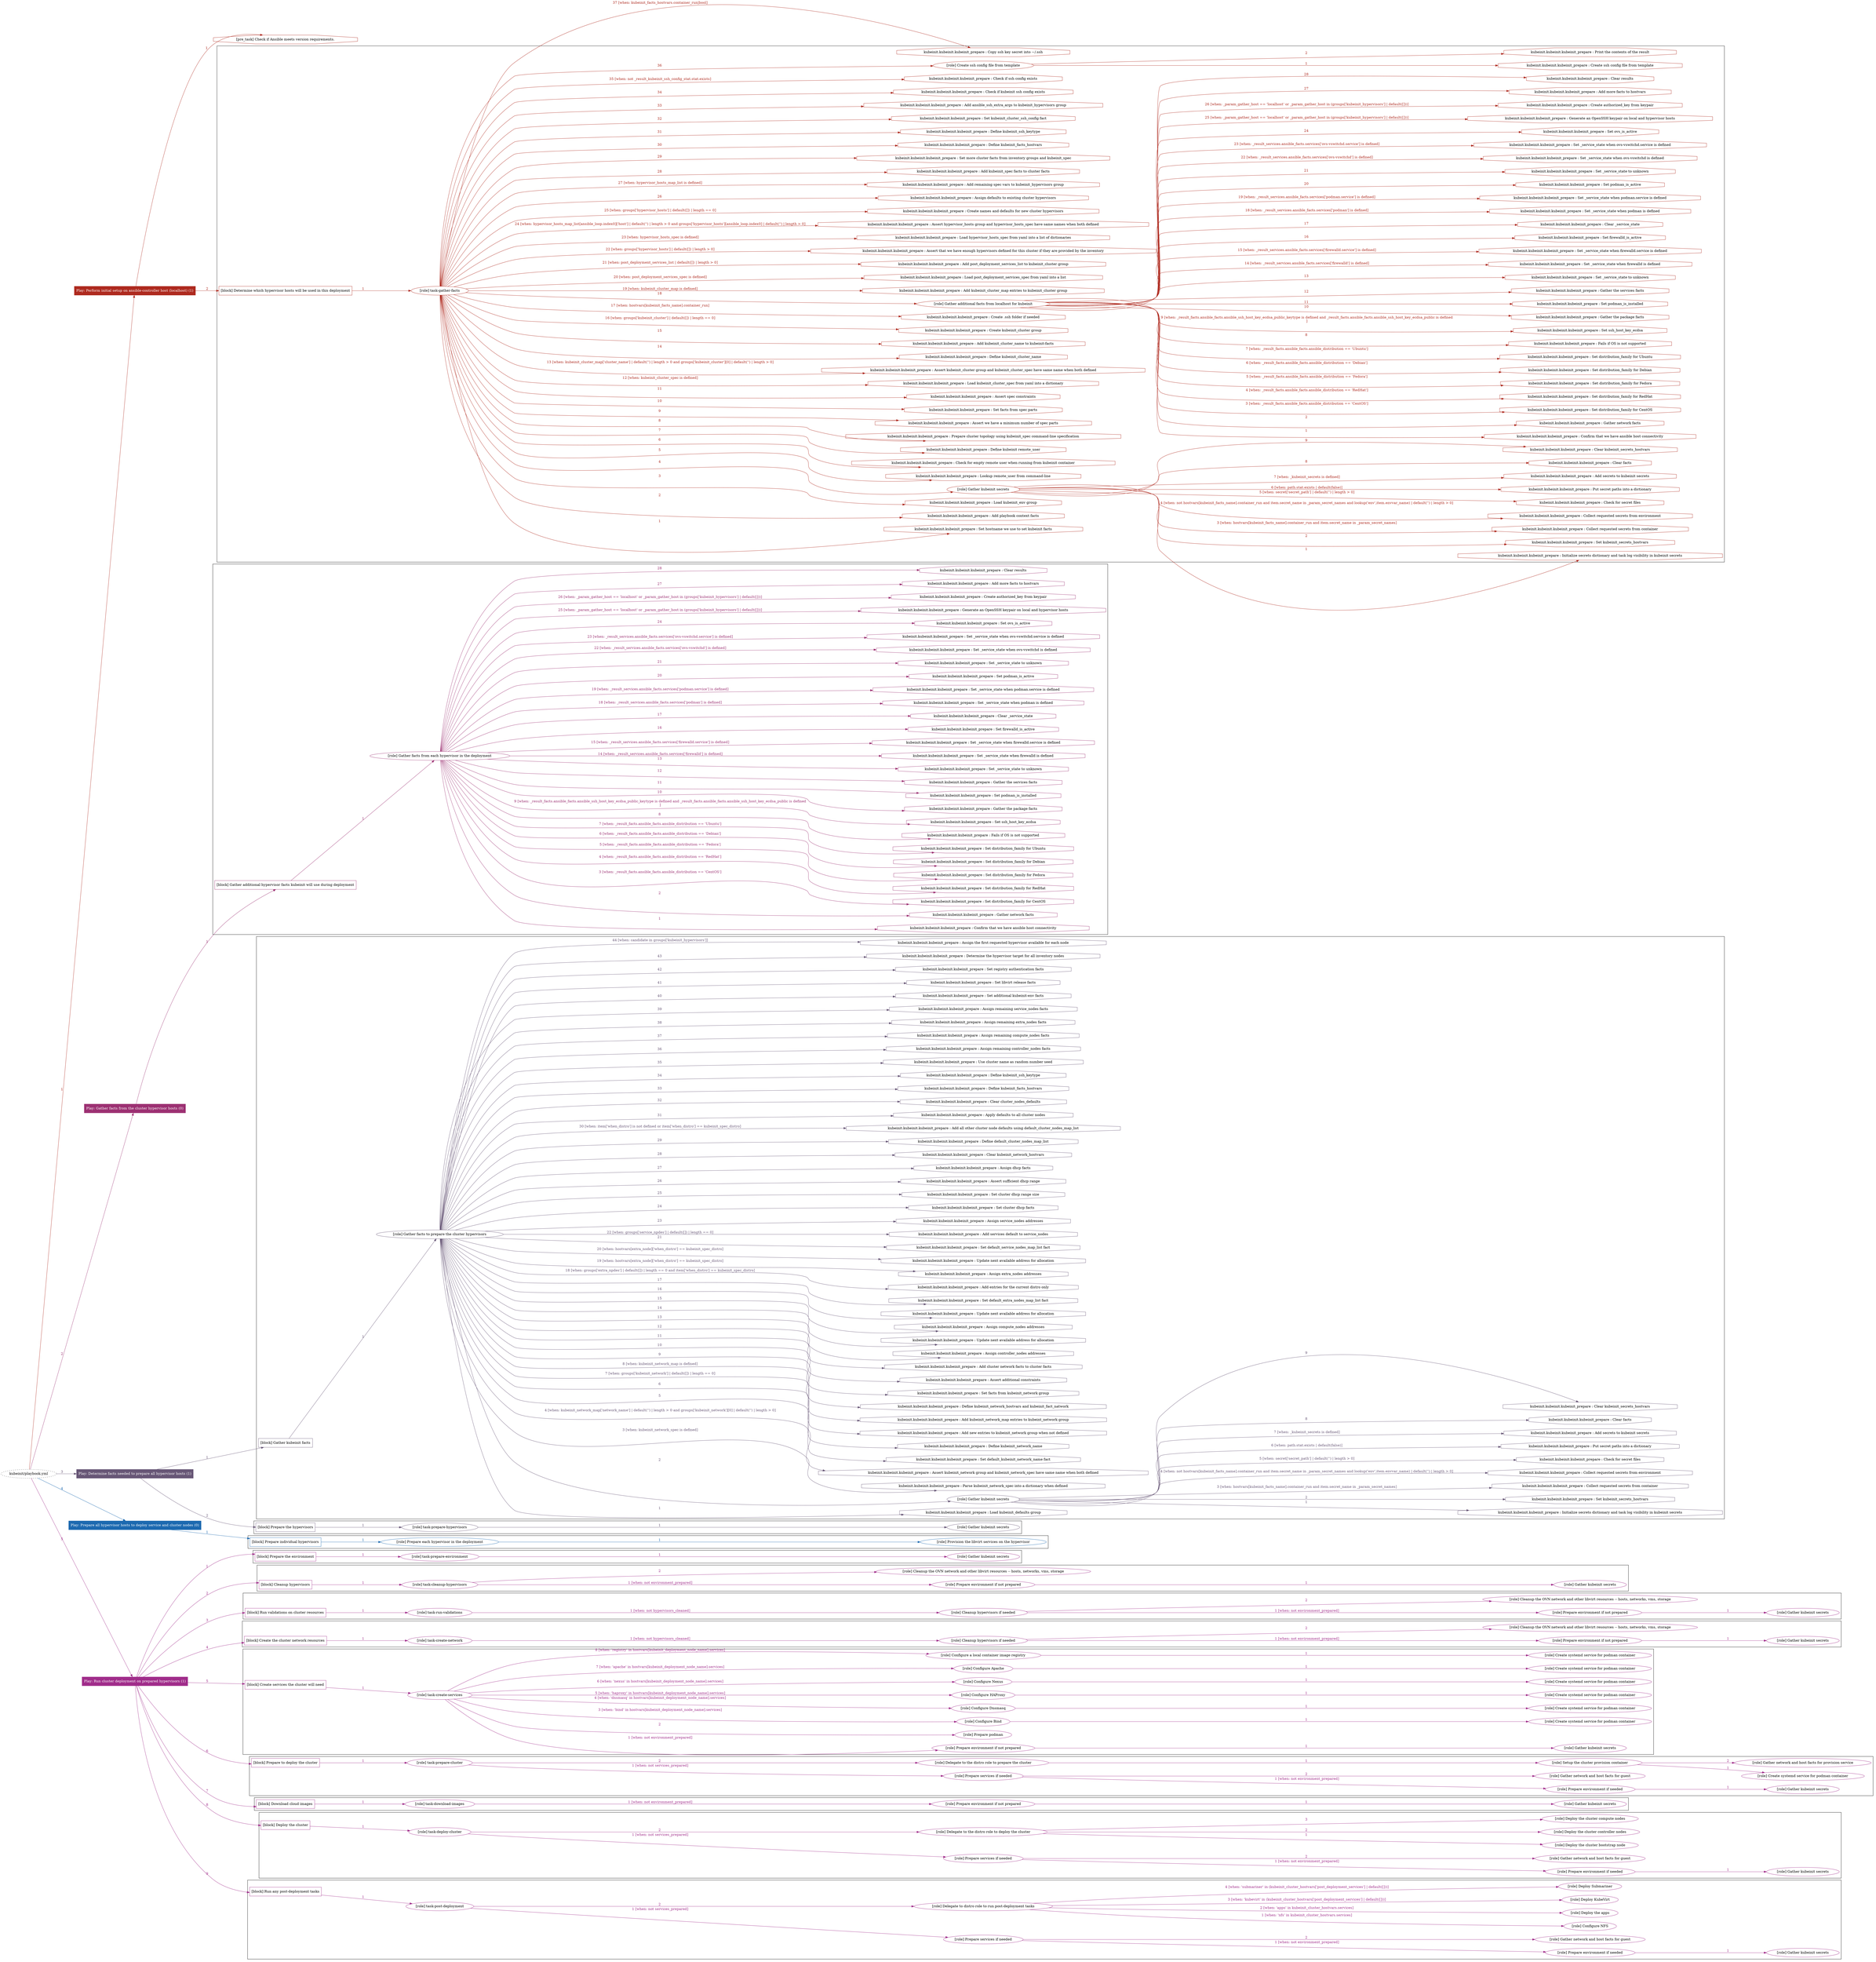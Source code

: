 digraph {
	graph [concentrate=true ordering=in rankdir=LR ratio=fill]
	edge [esep=5 sep=10]
	"kubeinit/playbook.yml" [URL="/home/runner/work/kubeinit/kubeinit/kubeinit/playbook.yml" id=playbook_12e87841 style=dotted]
	"kubeinit/playbook.yml" -> play_bd5ebf09 [label="1 " color="#ae291e" fontcolor="#ae291e" id=edge_842a9e75 labeltooltip="1 " tooltip="1 "]
	subgraph "Play: Perform initial setup on ansible-controller host (localhost) (1)" {
		play_bd5ebf09 [label="Play: Perform initial setup on ansible-controller host (localhost) (1)" URL="/home/runner/work/kubeinit/kubeinit/kubeinit/playbook.yml" color="#ae291e" fontcolor="#ffffff" id=play_bd5ebf09 shape=box style=filled tooltip=localhost]
		pre_task_69f511f8 [label="[pre_task] Check if Ansible meets version requirements." URL="/home/runner/work/kubeinit/kubeinit/kubeinit/playbook.yml" color="#ae291e" id=pre_task_69f511f8 shape=octagon tooltip="Check if Ansible meets version requirements."]
		play_bd5ebf09 -> pre_task_69f511f8 [label="1 " color="#ae291e" fontcolor="#ae291e" id=edge_6743234d labeltooltip="1 " tooltip="1 "]
		play_bd5ebf09 -> block_93fe8e6b [label=2 color="#ae291e" fontcolor="#ae291e" id=edge_77ca1f46 labeltooltip=2 tooltip=2]
		subgraph cluster_block_93fe8e6b {
			block_93fe8e6b [label="[block] Determine which hypervisor hosts will be used in this deployment" URL="/home/runner/work/kubeinit/kubeinit/kubeinit/playbook.yml" color="#ae291e" id=block_93fe8e6b labeltooltip="Determine which hypervisor hosts will be used in this deployment" shape=box tooltip="Determine which hypervisor hosts will be used in this deployment"]
			block_93fe8e6b -> role_edd6656c [label="1 " color="#ae291e" fontcolor="#ae291e" id=edge_0e06b671 labeltooltip="1 " tooltip="1 "]
			subgraph "task-gather-facts" {
				role_edd6656c [label="[role] task-gather-facts" URL="/home/runner/work/kubeinit/kubeinit/kubeinit/playbook.yml" color="#ae291e" id=role_edd6656c tooltip="task-gather-facts"]
				task_9b665986 [label="kubeinit.kubeinit.kubeinit_prepare : Set hostname we use to set kubeinit facts" URL="/home/runner/.ansible/collections/ansible_collections/kubeinit/kubeinit/roles/kubeinit_prepare/tasks/build_hypervisors_group.yml" color="#ae291e" id=task_9b665986 shape=octagon tooltip="kubeinit.kubeinit.kubeinit_prepare : Set hostname we use to set kubeinit facts"]
				role_edd6656c -> task_9b665986 [label="1 " color="#ae291e" fontcolor="#ae291e" id=edge_d0fd4ced labeltooltip="1 " tooltip="1 "]
				task_76d1b7d3 [label="kubeinit.kubeinit.kubeinit_prepare : Add playbook context facts" URL="/home/runner/.ansible/collections/ansible_collections/kubeinit/kubeinit/roles/kubeinit_prepare/tasks/build_hypervisors_group.yml" color="#ae291e" id=task_76d1b7d3 shape=octagon tooltip="kubeinit.kubeinit.kubeinit_prepare : Add playbook context facts"]
				role_edd6656c -> task_76d1b7d3 [label="2 " color="#ae291e" fontcolor="#ae291e" id=edge_46a51c6b labeltooltip="2 " tooltip="2 "]
				task_ab35cef6 [label="kubeinit.kubeinit.kubeinit_prepare : Load kubeinit_env group" URL="/home/runner/.ansible/collections/ansible_collections/kubeinit/kubeinit/roles/kubeinit_prepare/tasks/build_hypervisors_group.yml" color="#ae291e" id=task_ab35cef6 shape=octagon tooltip="kubeinit.kubeinit.kubeinit_prepare : Load kubeinit_env group"]
				role_edd6656c -> task_ab35cef6 [label="3 " color="#ae291e" fontcolor="#ae291e" id=edge_dc25491a labeltooltip="3 " tooltip="3 "]
				role_edd6656c -> role_c79cef4b [label="4 " color="#ae291e" fontcolor="#ae291e" id=edge_f4221022 labeltooltip="4 " tooltip="4 "]
				subgraph "Gather kubeinit secrets" {
					role_c79cef4b [label="[role] Gather kubeinit secrets" URL="/home/runner/.ansible/collections/ansible_collections/kubeinit/kubeinit/roles/kubeinit_prepare/tasks/build_hypervisors_group.yml" color="#ae291e" id=role_c79cef4b tooltip="Gather kubeinit secrets"]
					task_dbb8ef54 [label="kubeinit.kubeinit.kubeinit_prepare : Initialize secrets dictionary and task log visibility in kubeinit secrets" URL="/home/runner/.ansible/collections/ansible_collections/kubeinit/kubeinit/roles/kubeinit_prepare/tasks/gather_kubeinit_secrets.yml" color="#ae291e" id=task_dbb8ef54 shape=octagon tooltip="kubeinit.kubeinit.kubeinit_prepare : Initialize secrets dictionary and task log visibility in kubeinit secrets"]
					role_c79cef4b -> task_dbb8ef54 [label="1 " color="#ae291e" fontcolor="#ae291e" id=edge_e19a4dd5 labeltooltip="1 " tooltip="1 "]
					task_4d884bbb [label="kubeinit.kubeinit.kubeinit_prepare : Set kubeinit_secrets_hostvars" URL="/home/runner/.ansible/collections/ansible_collections/kubeinit/kubeinit/roles/kubeinit_prepare/tasks/gather_kubeinit_secrets.yml" color="#ae291e" id=task_4d884bbb shape=octagon tooltip="kubeinit.kubeinit.kubeinit_prepare : Set kubeinit_secrets_hostvars"]
					role_c79cef4b -> task_4d884bbb [label="2 " color="#ae291e" fontcolor="#ae291e" id=edge_f0188652 labeltooltip="2 " tooltip="2 "]
					task_1a2680f1 [label="kubeinit.kubeinit.kubeinit_prepare : Collect requested secrets from container" URL="/home/runner/.ansible/collections/ansible_collections/kubeinit/kubeinit/roles/kubeinit_prepare/tasks/gather_kubeinit_secrets.yml" color="#ae291e" id=task_1a2680f1 shape=octagon tooltip="kubeinit.kubeinit.kubeinit_prepare : Collect requested secrets from container"]
					role_c79cef4b -> task_1a2680f1 [label="3 [when: hostvars[kubeinit_facts_name].container_run and item.secret_name in _param_secret_names]" color="#ae291e" fontcolor="#ae291e" id=edge_62b6fc80 labeltooltip="3 [when: hostvars[kubeinit_facts_name].container_run and item.secret_name in _param_secret_names]" tooltip="3 [when: hostvars[kubeinit_facts_name].container_run and item.secret_name in _param_secret_names]"]
					task_62832742 [label="kubeinit.kubeinit.kubeinit_prepare : Collect requested secrets from environment" URL="/home/runner/.ansible/collections/ansible_collections/kubeinit/kubeinit/roles/kubeinit_prepare/tasks/gather_kubeinit_secrets.yml" color="#ae291e" id=task_62832742 shape=octagon tooltip="kubeinit.kubeinit.kubeinit_prepare : Collect requested secrets from environment"]
					role_c79cef4b -> task_62832742 [label="4 [when: not hostvars[kubeinit_facts_name].container_run and item.secret_name in _param_secret_names and lookup('env',item.envvar_name) | default('') | length > 0]" color="#ae291e" fontcolor="#ae291e" id=edge_dbb1c80b labeltooltip="4 [when: not hostvars[kubeinit_facts_name].container_run and item.secret_name in _param_secret_names and lookup('env',item.envvar_name) | default('') | length > 0]" tooltip="4 [when: not hostvars[kubeinit_facts_name].container_run and item.secret_name in _param_secret_names and lookup('env',item.envvar_name) | default('') | length > 0]"]
					task_bd32958a [label="kubeinit.kubeinit.kubeinit_prepare : Check for secret files" URL="/home/runner/.ansible/collections/ansible_collections/kubeinit/kubeinit/roles/kubeinit_prepare/tasks/gather_kubeinit_secrets.yml" color="#ae291e" id=task_bd32958a shape=octagon tooltip="kubeinit.kubeinit.kubeinit_prepare : Check for secret files"]
					role_c79cef4b -> task_bd32958a [label="5 [when: secret['secret_path'] | default('') | length > 0]" color="#ae291e" fontcolor="#ae291e" id=edge_7e2cf2eb labeltooltip="5 [when: secret['secret_path'] | default('') | length > 0]" tooltip="5 [when: secret['secret_path'] | default('') | length > 0]"]
					task_cdf8dcd3 [label="kubeinit.kubeinit.kubeinit_prepare : Put secret paths into a dictionary" URL="/home/runner/.ansible/collections/ansible_collections/kubeinit/kubeinit/roles/kubeinit_prepare/tasks/gather_kubeinit_secrets.yml" color="#ae291e" id=task_cdf8dcd3 shape=octagon tooltip="kubeinit.kubeinit.kubeinit_prepare : Put secret paths into a dictionary"]
					role_c79cef4b -> task_cdf8dcd3 [label="6 [when: path.stat.exists | default(false)]" color="#ae291e" fontcolor="#ae291e" id=edge_63b4ec95 labeltooltip="6 [when: path.stat.exists | default(false)]" tooltip="6 [when: path.stat.exists | default(false)]"]
					task_b5bbbc09 [label="kubeinit.kubeinit.kubeinit_prepare : Add secrets to kubeinit secrets" URL="/home/runner/.ansible/collections/ansible_collections/kubeinit/kubeinit/roles/kubeinit_prepare/tasks/gather_kubeinit_secrets.yml" color="#ae291e" id=task_b5bbbc09 shape=octagon tooltip="kubeinit.kubeinit.kubeinit_prepare : Add secrets to kubeinit secrets"]
					role_c79cef4b -> task_b5bbbc09 [label="7 [when: _kubeinit_secrets is defined]" color="#ae291e" fontcolor="#ae291e" id=edge_8217c997 labeltooltip="7 [when: _kubeinit_secrets is defined]" tooltip="7 [when: _kubeinit_secrets is defined]"]
					task_3db050b2 [label="kubeinit.kubeinit.kubeinit_prepare : Clear facts" URL="/home/runner/.ansible/collections/ansible_collections/kubeinit/kubeinit/roles/kubeinit_prepare/tasks/gather_kubeinit_secrets.yml" color="#ae291e" id=task_3db050b2 shape=octagon tooltip="kubeinit.kubeinit.kubeinit_prepare : Clear facts"]
					role_c79cef4b -> task_3db050b2 [label="8 " color="#ae291e" fontcolor="#ae291e" id=edge_1642369f labeltooltip="8 " tooltip="8 "]
					task_f6196293 [label="kubeinit.kubeinit.kubeinit_prepare : Clear kubeinit_secrets_hostvars" URL="/home/runner/.ansible/collections/ansible_collections/kubeinit/kubeinit/roles/kubeinit_prepare/tasks/gather_kubeinit_secrets.yml" color="#ae291e" id=task_f6196293 shape=octagon tooltip="kubeinit.kubeinit.kubeinit_prepare : Clear kubeinit_secrets_hostvars"]
					role_c79cef4b -> task_f6196293 [label="9 " color="#ae291e" fontcolor="#ae291e" id=edge_6de7a85b labeltooltip="9 " tooltip="9 "]
				}
				task_09d3a18a [label="kubeinit.kubeinit.kubeinit_prepare : Lookup remote_user from command-line" URL="/home/runner/.ansible/collections/ansible_collections/kubeinit/kubeinit/roles/kubeinit_prepare/tasks/build_hypervisors_group.yml" color="#ae291e" id=task_09d3a18a shape=octagon tooltip="kubeinit.kubeinit.kubeinit_prepare : Lookup remote_user from command-line"]
				role_edd6656c -> task_09d3a18a [label="5 " color="#ae291e" fontcolor="#ae291e" id=edge_9651e6a6 labeltooltip="5 " tooltip="5 "]
				task_0529578a [label="kubeinit.kubeinit.kubeinit_prepare : Check for empty remote user when running from kubeinit container" URL="/home/runner/.ansible/collections/ansible_collections/kubeinit/kubeinit/roles/kubeinit_prepare/tasks/build_hypervisors_group.yml" color="#ae291e" id=task_0529578a shape=octagon tooltip="kubeinit.kubeinit.kubeinit_prepare : Check for empty remote user when running from kubeinit container"]
				role_edd6656c -> task_0529578a [label="6 " color="#ae291e" fontcolor="#ae291e" id=edge_1a6bee46 labeltooltip="6 " tooltip="6 "]
				task_578d34e1 [label="kubeinit.kubeinit.kubeinit_prepare : Define kubeinit remote_user" URL="/home/runner/.ansible/collections/ansible_collections/kubeinit/kubeinit/roles/kubeinit_prepare/tasks/build_hypervisors_group.yml" color="#ae291e" id=task_578d34e1 shape=octagon tooltip="kubeinit.kubeinit.kubeinit_prepare : Define kubeinit remote_user"]
				role_edd6656c -> task_578d34e1 [label="7 " color="#ae291e" fontcolor="#ae291e" id=edge_6c493b42 labeltooltip="7 " tooltip="7 "]
				task_28504955 [label="kubeinit.kubeinit.kubeinit_prepare : Prepare cluster topology using kubeinit_spec command-line specification" URL="/home/runner/.ansible/collections/ansible_collections/kubeinit/kubeinit/roles/kubeinit_prepare/tasks/build_hypervisors_group.yml" color="#ae291e" id=task_28504955 shape=octagon tooltip="kubeinit.kubeinit.kubeinit_prepare : Prepare cluster topology using kubeinit_spec command-line specification"]
				role_edd6656c -> task_28504955 [label="8 " color="#ae291e" fontcolor="#ae291e" id=edge_a007656d labeltooltip="8 " tooltip="8 "]
				task_fc88d9f3 [label="kubeinit.kubeinit.kubeinit_prepare : Assert we have a minimum number of spec parts" URL="/home/runner/.ansible/collections/ansible_collections/kubeinit/kubeinit/roles/kubeinit_prepare/tasks/build_hypervisors_group.yml" color="#ae291e" id=task_fc88d9f3 shape=octagon tooltip="kubeinit.kubeinit.kubeinit_prepare : Assert we have a minimum number of spec parts"]
				role_edd6656c -> task_fc88d9f3 [label="9 " color="#ae291e" fontcolor="#ae291e" id=edge_1feb115c labeltooltip="9 " tooltip="9 "]
				task_ecc2d046 [label="kubeinit.kubeinit.kubeinit_prepare : Set facts from spec parts" URL="/home/runner/.ansible/collections/ansible_collections/kubeinit/kubeinit/roles/kubeinit_prepare/tasks/build_hypervisors_group.yml" color="#ae291e" id=task_ecc2d046 shape=octagon tooltip="kubeinit.kubeinit.kubeinit_prepare : Set facts from spec parts"]
				role_edd6656c -> task_ecc2d046 [label="10 " color="#ae291e" fontcolor="#ae291e" id=edge_17464245 labeltooltip="10 " tooltip="10 "]
				task_d260f393 [label="kubeinit.kubeinit.kubeinit_prepare : Assert spec constraints" URL="/home/runner/.ansible/collections/ansible_collections/kubeinit/kubeinit/roles/kubeinit_prepare/tasks/build_hypervisors_group.yml" color="#ae291e" id=task_d260f393 shape=octagon tooltip="kubeinit.kubeinit.kubeinit_prepare : Assert spec constraints"]
				role_edd6656c -> task_d260f393 [label="11 " color="#ae291e" fontcolor="#ae291e" id=edge_b9aad0be labeltooltip="11 " tooltip="11 "]
				task_40813c16 [label="kubeinit.kubeinit.kubeinit_prepare : Load kubeinit_cluster_spec from yaml into a dictionary" URL="/home/runner/.ansible/collections/ansible_collections/kubeinit/kubeinit/roles/kubeinit_prepare/tasks/build_hypervisors_group.yml" color="#ae291e" id=task_40813c16 shape=octagon tooltip="kubeinit.kubeinit.kubeinit_prepare : Load kubeinit_cluster_spec from yaml into a dictionary"]
				role_edd6656c -> task_40813c16 [label="12 [when: kubeinit_cluster_spec is defined]" color="#ae291e" fontcolor="#ae291e" id=edge_9fa55604 labeltooltip="12 [when: kubeinit_cluster_spec is defined]" tooltip="12 [when: kubeinit_cluster_spec is defined]"]
				task_81a586c7 [label="kubeinit.kubeinit.kubeinit_prepare : Assert kubeinit_cluster group and kubeinit_cluster_spec have same name when both defined" URL="/home/runner/.ansible/collections/ansible_collections/kubeinit/kubeinit/roles/kubeinit_prepare/tasks/build_hypervisors_group.yml" color="#ae291e" id=task_81a586c7 shape=octagon tooltip="kubeinit.kubeinit.kubeinit_prepare : Assert kubeinit_cluster group and kubeinit_cluster_spec have same name when both defined"]
				role_edd6656c -> task_81a586c7 [label="13 [when: kubeinit_cluster_map['cluster_name'] | default('') | length > 0 and groups['kubeinit_cluster'][0] | default('') | length > 0]" color="#ae291e" fontcolor="#ae291e" id=edge_97bea8ae labeltooltip="13 [when: kubeinit_cluster_map['cluster_name'] | default('') | length > 0 and groups['kubeinit_cluster'][0] | default('') | length > 0]" tooltip="13 [when: kubeinit_cluster_map['cluster_name'] | default('') | length > 0 and groups['kubeinit_cluster'][0] | default('') | length > 0]"]
				task_8de040c8 [label="kubeinit.kubeinit.kubeinit_prepare : Define kubeinit_cluster_name" URL="/home/runner/.ansible/collections/ansible_collections/kubeinit/kubeinit/roles/kubeinit_prepare/tasks/build_hypervisors_group.yml" color="#ae291e" id=task_8de040c8 shape=octagon tooltip="kubeinit.kubeinit.kubeinit_prepare : Define kubeinit_cluster_name"]
				role_edd6656c -> task_8de040c8 [label="14 " color="#ae291e" fontcolor="#ae291e" id=edge_086c8dbf labeltooltip="14 " tooltip="14 "]
				task_8bbbef73 [label="kubeinit.kubeinit.kubeinit_prepare : Add kubeinit_cluster_name to kubeinit-facts" URL="/home/runner/.ansible/collections/ansible_collections/kubeinit/kubeinit/roles/kubeinit_prepare/tasks/build_hypervisors_group.yml" color="#ae291e" id=task_8bbbef73 shape=octagon tooltip="kubeinit.kubeinit.kubeinit_prepare : Add kubeinit_cluster_name to kubeinit-facts"]
				role_edd6656c -> task_8bbbef73 [label="15 " color="#ae291e" fontcolor="#ae291e" id=edge_e661cef4 labeltooltip="15 " tooltip="15 "]
				task_e3454324 [label="kubeinit.kubeinit.kubeinit_prepare : Create kubeinit_cluster group" URL="/home/runner/.ansible/collections/ansible_collections/kubeinit/kubeinit/roles/kubeinit_prepare/tasks/build_hypervisors_group.yml" color="#ae291e" id=task_e3454324 shape=octagon tooltip="kubeinit.kubeinit.kubeinit_prepare : Create kubeinit_cluster group"]
				role_edd6656c -> task_e3454324 [label="16 [when: groups['kubeinit_cluster'] | default([]) | length == 0]" color="#ae291e" fontcolor="#ae291e" id=edge_d077fa22 labeltooltip="16 [when: groups['kubeinit_cluster'] | default([]) | length == 0]" tooltip="16 [when: groups['kubeinit_cluster'] | default([]) | length == 0]"]
				task_0c17bb98 [label="kubeinit.kubeinit.kubeinit_prepare : Create .ssh folder if needed" URL="/home/runner/.ansible/collections/ansible_collections/kubeinit/kubeinit/roles/kubeinit_prepare/tasks/build_hypervisors_group.yml" color="#ae291e" id=task_0c17bb98 shape=octagon tooltip="kubeinit.kubeinit.kubeinit_prepare : Create .ssh folder if needed"]
				role_edd6656c -> task_0c17bb98 [label="17 [when: hostvars[kubeinit_facts_name].container_run]" color="#ae291e" fontcolor="#ae291e" id=edge_e5efc7ba labeltooltip="17 [when: hostvars[kubeinit_facts_name].container_run]" tooltip="17 [when: hostvars[kubeinit_facts_name].container_run]"]
				role_edd6656c -> role_f95a25bd [label="18 " color="#ae291e" fontcolor="#ae291e" id=edge_e865680d labeltooltip="18 " tooltip="18 "]
				subgraph "Gather additional facts from localhost for kubeinit" {
					role_f95a25bd [label="[role] Gather additional facts from localhost for kubeinit" URL="/home/runner/.ansible/collections/ansible_collections/kubeinit/kubeinit/roles/kubeinit_prepare/tasks/build_hypervisors_group.yml" color="#ae291e" id=role_f95a25bd tooltip="Gather additional facts from localhost for kubeinit"]
					task_53917cdf [label="kubeinit.kubeinit.kubeinit_prepare : Confirm that we have ansible host connectivity" URL="/home/runner/.ansible/collections/ansible_collections/kubeinit/kubeinit/roles/kubeinit_prepare/tasks/gather_host_facts.yml" color="#ae291e" id=task_53917cdf shape=octagon tooltip="kubeinit.kubeinit.kubeinit_prepare : Confirm that we have ansible host connectivity"]
					role_f95a25bd -> task_53917cdf [label="1 " color="#ae291e" fontcolor="#ae291e" id=edge_1c0ab4ad labeltooltip="1 " tooltip="1 "]
					task_69331032 [label="kubeinit.kubeinit.kubeinit_prepare : Gather network facts" URL="/home/runner/.ansible/collections/ansible_collections/kubeinit/kubeinit/roles/kubeinit_prepare/tasks/gather_host_facts.yml" color="#ae291e" id=task_69331032 shape=octagon tooltip="kubeinit.kubeinit.kubeinit_prepare : Gather network facts"]
					role_f95a25bd -> task_69331032 [label="2 " color="#ae291e" fontcolor="#ae291e" id=edge_14771a57 labeltooltip="2 " tooltip="2 "]
					task_74e8db7d [label="kubeinit.kubeinit.kubeinit_prepare : Set distribution_family for CentOS" URL="/home/runner/.ansible/collections/ansible_collections/kubeinit/kubeinit/roles/kubeinit_prepare/tasks/gather_host_facts.yml" color="#ae291e" id=task_74e8db7d shape=octagon tooltip="kubeinit.kubeinit.kubeinit_prepare : Set distribution_family for CentOS"]
					role_f95a25bd -> task_74e8db7d [label="3 [when: _result_facts.ansible_facts.ansible_distribution == 'CentOS']" color="#ae291e" fontcolor="#ae291e" id=edge_61d88bb8 labeltooltip="3 [when: _result_facts.ansible_facts.ansible_distribution == 'CentOS']" tooltip="3 [when: _result_facts.ansible_facts.ansible_distribution == 'CentOS']"]
					task_da51e3f7 [label="kubeinit.kubeinit.kubeinit_prepare : Set distribution_family for RedHat" URL="/home/runner/.ansible/collections/ansible_collections/kubeinit/kubeinit/roles/kubeinit_prepare/tasks/gather_host_facts.yml" color="#ae291e" id=task_da51e3f7 shape=octagon tooltip="kubeinit.kubeinit.kubeinit_prepare : Set distribution_family for RedHat"]
					role_f95a25bd -> task_da51e3f7 [label="4 [when: _result_facts.ansible_facts.ansible_distribution == 'RedHat']" color="#ae291e" fontcolor="#ae291e" id=edge_166f0626 labeltooltip="4 [when: _result_facts.ansible_facts.ansible_distribution == 'RedHat']" tooltip="4 [when: _result_facts.ansible_facts.ansible_distribution == 'RedHat']"]
					task_c5b35644 [label="kubeinit.kubeinit.kubeinit_prepare : Set distribution_family for Fedora" URL="/home/runner/.ansible/collections/ansible_collections/kubeinit/kubeinit/roles/kubeinit_prepare/tasks/gather_host_facts.yml" color="#ae291e" id=task_c5b35644 shape=octagon tooltip="kubeinit.kubeinit.kubeinit_prepare : Set distribution_family for Fedora"]
					role_f95a25bd -> task_c5b35644 [label="5 [when: _result_facts.ansible_facts.ansible_distribution == 'Fedora']" color="#ae291e" fontcolor="#ae291e" id=edge_b3c81219 labeltooltip="5 [when: _result_facts.ansible_facts.ansible_distribution == 'Fedora']" tooltip="5 [when: _result_facts.ansible_facts.ansible_distribution == 'Fedora']"]
					task_8e7de6fa [label="kubeinit.kubeinit.kubeinit_prepare : Set distribution_family for Debian" URL="/home/runner/.ansible/collections/ansible_collections/kubeinit/kubeinit/roles/kubeinit_prepare/tasks/gather_host_facts.yml" color="#ae291e" id=task_8e7de6fa shape=octagon tooltip="kubeinit.kubeinit.kubeinit_prepare : Set distribution_family for Debian"]
					role_f95a25bd -> task_8e7de6fa [label="6 [when: _result_facts.ansible_facts.ansible_distribution == 'Debian']" color="#ae291e" fontcolor="#ae291e" id=edge_74e64493 labeltooltip="6 [when: _result_facts.ansible_facts.ansible_distribution == 'Debian']" tooltip="6 [when: _result_facts.ansible_facts.ansible_distribution == 'Debian']"]
					task_feffba16 [label="kubeinit.kubeinit.kubeinit_prepare : Set distribution_family for Ubuntu" URL="/home/runner/.ansible/collections/ansible_collections/kubeinit/kubeinit/roles/kubeinit_prepare/tasks/gather_host_facts.yml" color="#ae291e" id=task_feffba16 shape=octagon tooltip="kubeinit.kubeinit.kubeinit_prepare : Set distribution_family for Ubuntu"]
					role_f95a25bd -> task_feffba16 [label="7 [when: _result_facts.ansible_facts.ansible_distribution == 'Ubuntu']" color="#ae291e" fontcolor="#ae291e" id=edge_edaf9fcf labeltooltip="7 [when: _result_facts.ansible_facts.ansible_distribution == 'Ubuntu']" tooltip="7 [when: _result_facts.ansible_facts.ansible_distribution == 'Ubuntu']"]
					task_8ae9ce2e [label="kubeinit.kubeinit.kubeinit_prepare : Fails if OS is not supported" URL="/home/runner/.ansible/collections/ansible_collections/kubeinit/kubeinit/roles/kubeinit_prepare/tasks/gather_host_facts.yml" color="#ae291e" id=task_8ae9ce2e shape=octagon tooltip="kubeinit.kubeinit.kubeinit_prepare : Fails if OS is not supported"]
					role_f95a25bd -> task_8ae9ce2e [label="8 " color="#ae291e" fontcolor="#ae291e" id=edge_5042861c labeltooltip="8 " tooltip="8 "]
					task_58fafb5e [label="kubeinit.kubeinit.kubeinit_prepare : Set ssh_host_key_ecdsa" URL="/home/runner/.ansible/collections/ansible_collections/kubeinit/kubeinit/roles/kubeinit_prepare/tasks/gather_host_facts.yml" color="#ae291e" id=task_58fafb5e shape=octagon tooltip="kubeinit.kubeinit.kubeinit_prepare : Set ssh_host_key_ecdsa"]
					role_f95a25bd -> task_58fafb5e [label="9 [when: _result_facts.ansible_facts.ansible_ssh_host_key_ecdsa_public_keytype is defined and _result_facts.ansible_facts.ansible_ssh_host_key_ecdsa_public is defined
]" color="#ae291e" fontcolor="#ae291e" id=edge_df05d4d8 labeltooltip="9 [when: _result_facts.ansible_facts.ansible_ssh_host_key_ecdsa_public_keytype is defined and _result_facts.ansible_facts.ansible_ssh_host_key_ecdsa_public is defined
]" tooltip="9 [when: _result_facts.ansible_facts.ansible_ssh_host_key_ecdsa_public_keytype is defined and _result_facts.ansible_facts.ansible_ssh_host_key_ecdsa_public is defined
]"]
					task_335e3724 [label="kubeinit.kubeinit.kubeinit_prepare : Gather the package facts" URL="/home/runner/.ansible/collections/ansible_collections/kubeinit/kubeinit/roles/kubeinit_prepare/tasks/gather_host_facts.yml" color="#ae291e" id=task_335e3724 shape=octagon tooltip="kubeinit.kubeinit.kubeinit_prepare : Gather the package facts"]
					role_f95a25bd -> task_335e3724 [label="10 " color="#ae291e" fontcolor="#ae291e" id=edge_ebe35ccf labeltooltip="10 " tooltip="10 "]
					task_2e314500 [label="kubeinit.kubeinit.kubeinit_prepare : Set podman_is_installed" URL="/home/runner/.ansible/collections/ansible_collections/kubeinit/kubeinit/roles/kubeinit_prepare/tasks/gather_host_facts.yml" color="#ae291e" id=task_2e314500 shape=octagon tooltip="kubeinit.kubeinit.kubeinit_prepare : Set podman_is_installed"]
					role_f95a25bd -> task_2e314500 [label="11 " color="#ae291e" fontcolor="#ae291e" id=edge_bd7065a4 labeltooltip="11 " tooltip="11 "]
					task_4b1c619e [label="kubeinit.kubeinit.kubeinit_prepare : Gather the services facts" URL="/home/runner/.ansible/collections/ansible_collections/kubeinit/kubeinit/roles/kubeinit_prepare/tasks/gather_host_facts.yml" color="#ae291e" id=task_4b1c619e shape=octagon tooltip="kubeinit.kubeinit.kubeinit_prepare : Gather the services facts"]
					role_f95a25bd -> task_4b1c619e [label="12 " color="#ae291e" fontcolor="#ae291e" id=edge_a772b3af labeltooltip="12 " tooltip="12 "]
					task_18adfaaf [label="kubeinit.kubeinit.kubeinit_prepare : Set _service_state to unknown" URL="/home/runner/.ansible/collections/ansible_collections/kubeinit/kubeinit/roles/kubeinit_prepare/tasks/gather_host_facts.yml" color="#ae291e" id=task_18adfaaf shape=octagon tooltip="kubeinit.kubeinit.kubeinit_prepare : Set _service_state to unknown"]
					role_f95a25bd -> task_18adfaaf [label="13 " color="#ae291e" fontcolor="#ae291e" id=edge_41435ba6 labeltooltip="13 " tooltip="13 "]
					task_64986ac9 [label="kubeinit.kubeinit.kubeinit_prepare : Set _service_state when firewalld is defined" URL="/home/runner/.ansible/collections/ansible_collections/kubeinit/kubeinit/roles/kubeinit_prepare/tasks/gather_host_facts.yml" color="#ae291e" id=task_64986ac9 shape=octagon tooltip="kubeinit.kubeinit.kubeinit_prepare : Set _service_state when firewalld is defined"]
					role_f95a25bd -> task_64986ac9 [label="14 [when: _result_services.ansible_facts.services['firewalld'] is defined]" color="#ae291e" fontcolor="#ae291e" id=edge_bb7089f6 labeltooltip="14 [when: _result_services.ansible_facts.services['firewalld'] is defined]" tooltip="14 [when: _result_services.ansible_facts.services['firewalld'] is defined]"]
					task_adb6c9c1 [label="kubeinit.kubeinit.kubeinit_prepare : Set _service_state when firewalld.service is defined" URL="/home/runner/.ansible/collections/ansible_collections/kubeinit/kubeinit/roles/kubeinit_prepare/tasks/gather_host_facts.yml" color="#ae291e" id=task_adb6c9c1 shape=octagon tooltip="kubeinit.kubeinit.kubeinit_prepare : Set _service_state when firewalld.service is defined"]
					role_f95a25bd -> task_adb6c9c1 [label="15 [when: _result_services.ansible_facts.services['firewalld.service'] is defined]" color="#ae291e" fontcolor="#ae291e" id=edge_c72b593b labeltooltip="15 [when: _result_services.ansible_facts.services['firewalld.service'] is defined]" tooltip="15 [when: _result_services.ansible_facts.services['firewalld.service'] is defined]"]
					task_20378cd2 [label="kubeinit.kubeinit.kubeinit_prepare : Set firewalld_is_active" URL="/home/runner/.ansible/collections/ansible_collections/kubeinit/kubeinit/roles/kubeinit_prepare/tasks/gather_host_facts.yml" color="#ae291e" id=task_20378cd2 shape=octagon tooltip="kubeinit.kubeinit.kubeinit_prepare : Set firewalld_is_active"]
					role_f95a25bd -> task_20378cd2 [label="16 " color="#ae291e" fontcolor="#ae291e" id=edge_4bed6c85 labeltooltip="16 " tooltip="16 "]
					task_b8c513c1 [label="kubeinit.kubeinit.kubeinit_prepare : Clear _service_state" URL="/home/runner/.ansible/collections/ansible_collections/kubeinit/kubeinit/roles/kubeinit_prepare/tasks/gather_host_facts.yml" color="#ae291e" id=task_b8c513c1 shape=octagon tooltip="kubeinit.kubeinit.kubeinit_prepare : Clear _service_state"]
					role_f95a25bd -> task_b8c513c1 [label="17 " color="#ae291e" fontcolor="#ae291e" id=edge_d838abbc labeltooltip="17 " tooltip="17 "]
					task_38dc4a56 [label="kubeinit.kubeinit.kubeinit_prepare : Set _service_state when podman is defined" URL="/home/runner/.ansible/collections/ansible_collections/kubeinit/kubeinit/roles/kubeinit_prepare/tasks/gather_host_facts.yml" color="#ae291e" id=task_38dc4a56 shape=octagon tooltip="kubeinit.kubeinit.kubeinit_prepare : Set _service_state when podman is defined"]
					role_f95a25bd -> task_38dc4a56 [label="18 [when: _result_services.ansible_facts.services['podman'] is defined]" color="#ae291e" fontcolor="#ae291e" id=edge_0beb7cbb labeltooltip="18 [when: _result_services.ansible_facts.services['podman'] is defined]" tooltip="18 [when: _result_services.ansible_facts.services['podman'] is defined]"]
					task_aa1e4e71 [label="kubeinit.kubeinit.kubeinit_prepare : Set _service_state when podman.service is defined" URL="/home/runner/.ansible/collections/ansible_collections/kubeinit/kubeinit/roles/kubeinit_prepare/tasks/gather_host_facts.yml" color="#ae291e" id=task_aa1e4e71 shape=octagon tooltip="kubeinit.kubeinit.kubeinit_prepare : Set _service_state when podman.service is defined"]
					role_f95a25bd -> task_aa1e4e71 [label="19 [when: _result_services.ansible_facts.services['podman.service'] is defined]" color="#ae291e" fontcolor="#ae291e" id=edge_c4487720 labeltooltip="19 [when: _result_services.ansible_facts.services['podman.service'] is defined]" tooltip="19 [when: _result_services.ansible_facts.services['podman.service'] is defined]"]
					task_bfa88013 [label="kubeinit.kubeinit.kubeinit_prepare : Set podman_is_active" URL="/home/runner/.ansible/collections/ansible_collections/kubeinit/kubeinit/roles/kubeinit_prepare/tasks/gather_host_facts.yml" color="#ae291e" id=task_bfa88013 shape=octagon tooltip="kubeinit.kubeinit.kubeinit_prepare : Set podman_is_active"]
					role_f95a25bd -> task_bfa88013 [label="20 " color="#ae291e" fontcolor="#ae291e" id=edge_2d1bb6c6 labeltooltip="20 " tooltip="20 "]
					task_0fec83eb [label="kubeinit.kubeinit.kubeinit_prepare : Set _service_state to unknown" URL="/home/runner/.ansible/collections/ansible_collections/kubeinit/kubeinit/roles/kubeinit_prepare/tasks/gather_host_facts.yml" color="#ae291e" id=task_0fec83eb shape=octagon tooltip="kubeinit.kubeinit.kubeinit_prepare : Set _service_state to unknown"]
					role_f95a25bd -> task_0fec83eb [label="21 " color="#ae291e" fontcolor="#ae291e" id=edge_0d381d68 labeltooltip="21 " tooltip="21 "]
					task_a9276507 [label="kubeinit.kubeinit.kubeinit_prepare : Set _service_state when ovs-vswitchd is defined" URL="/home/runner/.ansible/collections/ansible_collections/kubeinit/kubeinit/roles/kubeinit_prepare/tasks/gather_host_facts.yml" color="#ae291e" id=task_a9276507 shape=octagon tooltip="kubeinit.kubeinit.kubeinit_prepare : Set _service_state when ovs-vswitchd is defined"]
					role_f95a25bd -> task_a9276507 [label="22 [when: _result_services.ansible_facts.services['ovs-vswitchd'] is defined]" color="#ae291e" fontcolor="#ae291e" id=edge_15d46987 labeltooltip="22 [when: _result_services.ansible_facts.services['ovs-vswitchd'] is defined]" tooltip="22 [when: _result_services.ansible_facts.services['ovs-vswitchd'] is defined]"]
					task_f9c0e93e [label="kubeinit.kubeinit.kubeinit_prepare : Set _service_state when ovs-vswitchd.service is defined" URL="/home/runner/.ansible/collections/ansible_collections/kubeinit/kubeinit/roles/kubeinit_prepare/tasks/gather_host_facts.yml" color="#ae291e" id=task_f9c0e93e shape=octagon tooltip="kubeinit.kubeinit.kubeinit_prepare : Set _service_state when ovs-vswitchd.service is defined"]
					role_f95a25bd -> task_f9c0e93e [label="23 [when: _result_services.ansible_facts.services['ovs-vswitchd.service'] is defined]" color="#ae291e" fontcolor="#ae291e" id=edge_1535e2c3 labeltooltip="23 [when: _result_services.ansible_facts.services['ovs-vswitchd.service'] is defined]" tooltip="23 [when: _result_services.ansible_facts.services['ovs-vswitchd.service'] is defined]"]
					task_02f33b2b [label="kubeinit.kubeinit.kubeinit_prepare : Set ovs_is_active" URL="/home/runner/.ansible/collections/ansible_collections/kubeinit/kubeinit/roles/kubeinit_prepare/tasks/gather_host_facts.yml" color="#ae291e" id=task_02f33b2b shape=octagon tooltip="kubeinit.kubeinit.kubeinit_prepare : Set ovs_is_active"]
					role_f95a25bd -> task_02f33b2b [label="24 " color="#ae291e" fontcolor="#ae291e" id=edge_aa814e85 labeltooltip="24 " tooltip="24 "]
					task_1205df03 [label="kubeinit.kubeinit.kubeinit_prepare : Generate an OpenSSH keypair on local and hypervisor hosts" URL="/home/runner/.ansible/collections/ansible_collections/kubeinit/kubeinit/roles/kubeinit_prepare/tasks/gather_host_facts.yml" color="#ae291e" id=task_1205df03 shape=octagon tooltip="kubeinit.kubeinit.kubeinit_prepare : Generate an OpenSSH keypair on local and hypervisor hosts"]
					role_f95a25bd -> task_1205df03 [label="25 [when: _param_gather_host == 'localhost' or _param_gather_host in (groups['kubeinit_hypervisors'] | default([]))]" color="#ae291e" fontcolor="#ae291e" id=edge_00a358e6 labeltooltip="25 [when: _param_gather_host == 'localhost' or _param_gather_host in (groups['kubeinit_hypervisors'] | default([]))]" tooltip="25 [when: _param_gather_host == 'localhost' or _param_gather_host in (groups['kubeinit_hypervisors'] | default([]))]"]
					task_f6934936 [label="kubeinit.kubeinit.kubeinit_prepare : Create authorized_key from keypair" URL="/home/runner/.ansible/collections/ansible_collections/kubeinit/kubeinit/roles/kubeinit_prepare/tasks/gather_host_facts.yml" color="#ae291e" id=task_f6934936 shape=octagon tooltip="kubeinit.kubeinit.kubeinit_prepare : Create authorized_key from keypair"]
					role_f95a25bd -> task_f6934936 [label="26 [when: _param_gather_host == 'localhost' or _param_gather_host in (groups['kubeinit_hypervisors'] | default([]))]" color="#ae291e" fontcolor="#ae291e" id=edge_24c7fd42 labeltooltip="26 [when: _param_gather_host == 'localhost' or _param_gather_host in (groups['kubeinit_hypervisors'] | default([]))]" tooltip="26 [when: _param_gather_host == 'localhost' or _param_gather_host in (groups['kubeinit_hypervisors'] | default([]))]"]
					task_ebab8be0 [label="kubeinit.kubeinit.kubeinit_prepare : Add more facts to hostvars" URL="/home/runner/.ansible/collections/ansible_collections/kubeinit/kubeinit/roles/kubeinit_prepare/tasks/gather_host_facts.yml" color="#ae291e" id=task_ebab8be0 shape=octagon tooltip="kubeinit.kubeinit.kubeinit_prepare : Add more facts to hostvars"]
					role_f95a25bd -> task_ebab8be0 [label="27 " color="#ae291e" fontcolor="#ae291e" id=edge_d34fea25 labeltooltip="27 " tooltip="27 "]
					task_45a93df1 [label="kubeinit.kubeinit.kubeinit_prepare : Clear results" URL="/home/runner/.ansible/collections/ansible_collections/kubeinit/kubeinit/roles/kubeinit_prepare/tasks/gather_host_facts.yml" color="#ae291e" id=task_45a93df1 shape=octagon tooltip="kubeinit.kubeinit.kubeinit_prepare : Clear results"]
					role_f95a25bd -> task_45a93df1 [label="28 " color="#ae291e" fontcolor="#ae291e" id=edge_38668627 labeltooltip="28 " tooltip="28 "]
				}
				task_a0d1645e [label="kubeinit.kubeinit.kubeinit_prepare : Add kubeinit_cluster_map entries to kubeinit_cluster group" URL="/home/runner/.ansible/collections/ansible_collections/kubeinit/kubeinit/roles/kubeinit_prepare/tasks/build_hypervisors_group.yml" color="#ae291e" id=task_a0d1645e shape=octagon tooltip="kubeinit.kubeinit.kubeinit_prepare : Add kubeinit_cluster_map entries to kubeinit_cluster group"]
				role_edd6656c -> task_a0d1645e [label="19 [when: kubeinit_cluster_map is defined]" color="#ae291e" fontcolor="#ae291e" id=edge_c37d0d80 labeltooltip="19 [when: kubeinit_cluster_map is defined]" tooltip="19 [when: kubeinit_cluster_map is defined]"]
				task_1eba14d4 [label="kubeinit.kubeinit.kubeinit_prepare : Load post_deployment_services_spec from yaml into a list" URL="/home/runner/.ansible/collections/ansible_collections/kubeinit/kubeinit/roles/kubeinit_prepare/tasks/build_hypervisors_group.yml" color="#ae291e" id=task_1eba14d4 shape=octagon tooltip="kubeinit.kubeinit.kubeinit_prepare : Load post_deployment_services_spec from yaml into a list"]
				role_edd6656c -> task_1eba14d4 [label="20 [when: post_deployment_services_spec is defined]" color="#ae291e" fontcolor="#ae291e" id=edge_9ff93e0e labeltooltip="20 [when: post_deployment_services_spec is defined]" tooltip="20 [when: post_deployment_services_spec is defined]"]
				task_1d950969 [label="kubeinit.kubeinit.kubeinit_prepare : Add post_deployment_services_list to kubeinit_cluster group" URL="/home/runner/.ansible/collections/ansible_collections/kubeinit/kubeinit/roles/kubeinit_prepare/tasks/build_hypervisors_group.yml" color="#ae291e" id=task_1d950969 shape=octagon tooltip="kubeinit.kubeinit.kubeinit_prepare : Add post_deployment_services_list to kubeinit_cluster group"]
				role_edd6656c -> task_1d950969 [label="21 [when: post_deployment_services_list | default([]) | length > 0]" color="#ae291e" fontcolor="#ae291e" id=edge_b3a214f4 labeltooltip="21 [when: post_deployment_services_list | default([]) | length > 0]" tooltip="21 [when: post_deployment_services_list | default([]) | length > 0]"]
				task_4ef524f5 [label="kubeinit.kubeinit.kubeinit_prepare : Assert that we have enough hypervisors defined for this cluster if they are provided by the inventory" URL="/home/runner/.ansible/collections/ansible_collections/kubeinit/kubeinit/roles/kubeinit_prepare/tasks/build_hypervisors_group.yml" color="#ae291e" id=task_4ef524f5 shape=octagon tooltip="kubeinit.kubeinit.kubeinit_prepare : Assert that we have enough hypervisors defined for this cluster if they are provided by the inventory"]
				role_edd6656c -> task_4ef524f5 [label="22 [when: groups['hypervisor_hosts'] | default([]) | length > 0]" color="#ae291e" fontcolor="#ae291e" id=edge_1963c48e labeltooltip="22 [when: groups['hypervisor_hosts'] | default([]) | length > 0]" tooltip="22 [when: groups['hypervisor_hosts'] | default([]) | length > 0]"]
				task_7f9bb416 [label="kubeinit.kubeinit.kubeinit_prepare : Load hypervisor_hosts_spec from yaml into a list of dictionaries" URL="/home/runner/.ansible/collections/ansible_collections/kubeinit/kubeinit/roles/kubeinit_prepare/tasks/build_hypervisors_group.yml" color="#ae291e" id=task_7f9bb416 shape=octagon tooltip="kubeinit.kubeinit.kubeinit_prepare : Load hypervisor_hosts_spec from yaml into a list of dictionaries"]
				role_edd6656c -> task_7f9bb416 [label="23 [when: hypervisor_hosts_spec is defined]" color="#ae291e" fontcolor="#ae291e" id=edge_b3371d32 labeltooltip="23 [when: hypervisor_hosts_spec is defined]" tooltip="23 [when: hypervisor_hosts_spec is defined]"]
				task_537015bb [label="kubeinit.kubeinit.kubeinit_prepare : Assert hypervisor_hosts group and hypervisor_hosts_spec have same names when both defined" URL="/home/runner/.ansible/collections/ansible_collections/kubeinit/kubeinit/roles/kubeinit_prepare/tasks/build_hypervisors_group.yml" color="#ae291e" id=task_537015bb shape=octagon tooltip="kubeinit.kubeinit.kubeinit_prepare : Assert hypervisor_hosts group and hypervisor_hosts_spec have same names when both defined"]
				role_edd6656c -> task_537015bb [label="24 [when: hypervisor_hosts_map_list[ansible_loop.index0]['host'] | default('') | length > 0 and groups['hypervisor_hosts'][ansible_loop.index0] | default('') | length > 0]" color="#ae291e" fontcolor="#ae291e" id=edge_728eb01d labeltooltip="24 [when: hypervisor_hosts_map_list[ansible_loop.index0]['host'] | default('') | length > 0 and groups['hypervisor_hosts'][ansible_loop.index0] | default('') | length > 0]" tooltip="24 [when: hypervisor_hosts_map_list[ansible_loop.index0]['host'] | default('') | length > 0 and groups['hypervisor_hosts'][ansible_loop.index0] | default('') | length > 0]"]
				task_8708eab5 [label="kubeinit.kubeinit.kubeinit_prepare : Create names and defaults for new cluster hypervisors" URL="/home/runner/.ansible/collections/ansible_collections/kubeinit/kubeinit/roles/kubeinit_prepare/tasks/build_hypervisors_group.yml" color="#ae291e" id=task_8708eab5 shape=octagon tooltip="kubeinit.kubeinit.kubeinit_prepare : Create names and defaults for new cluster hypervisors"]
				role_edd6656c -> task_8708eab5 [label="25 [when: groups['hypervisor_hosts'] | default([]) | length == 0]" color="#ae291e" fontcolor="#ae291e" id=edge_cf23e56e labeltooltip="25 [when: groups['hypervisor_hosts'] | default([]) | length == 0]" tooltip="25 [when: groups['hypervisor_hosts'] | default([]) | length == 0]"]
				task_7668a7a6 [label="kubeinit.kubeinit.kubeinit_prepare : Assign defaults to existing cluster hypervisors" URL="/home/runner/.ansible/collections/ansible_collections/kubeinit/kubeinit/roles/kubeinit_prepare/tasks/build_hypervisors_group.yml" color="#ae291e" id=task_7668a7a6 shape=octagon tooltip="kubeinit.kubeinit.kubeinit_prepare : Assign defaults to existing cluster hypervisors"]
				role_edd6656c -> task_7668a7a6 [label="26 " color="#ae291e" fontcolor="#ae291e" id=edge_11904933 labeltooltip="26 " tooltip="26 "]
				task_955730b6 [label="kubeinit.kubeinit.kubeinit_prepare : Add remaining spec vars to kubeinit_hypervisors group" URL="/home/runner/.ansible/collections/ansible_collections/kubeinit/kubeinit/roles/kubeinit_prepare/tasks/build_hypervisors_group.yml" color="#ae291e" id=task_955730b6 shape=octagon tooltip="kubeinit.kubeinit.kubeinit_prepare : Add remaining spec vars to kubeinit_hypervisors group"]
				role_edd6656c -> task_955730b6 [label="27 [when: hypervisor_hosts_map_list is defined]" color="#ae291e" fontcolor="#ae291e" id=edge_34645c11 labeltooltip="27 [when: hypervisor_hosts_map_list is defined]" tooltip="27 [when: hypervisor_hosts_map_list is defined]"]
				task_5def2566 [label="kubeinit.kubeinit.kubeinit_prepare : Add kubeinit_spec facts to cluster facts" URL="/home/runner/.ansible/collections/ansible_collections/kubeinit/kubeinit/roles/kubeinit_prepare/tasks/build_hypervisors_group.yml" color="#ae291e" id=task_5def2566 shape=octagon tooltip="kubeinit.kubeinit.kubeinit_prepare : Add kubeinit_spec facts to cluster facts"]
				role_edd6656c -> task_5def2566 [label="28 " color="#ae291e" fontcolor="#ae291e" id=edge_1334741b labeltooltip="28 " tooltip="28 "]
				task_854283dd [label="kubeinit.kubeinit.kubeinit_prepare : Set more cluster facts from inventory groups and kubeinit_spec" URL="/home/runner/.ansible/collections/ansible_collections/kubeinit/kubeinit/roles/kubeinit_prepare/tasks/build_hypervisors_group.yml" color="#ae291e" id=task_854283dd shape=octagon tooltip="kubeinit.kubeinit.kubeinit_prepare : Set more cluster facts from inventory groups and kubeinit_spec"]
				role_edd6656c -> task_854283dd [label="29 " color="#ae291e" fontcolor="#ae291e" id=edge_a7e9e1e2 labeltooltip="29 " tooltip="29 "]
				task_a3d8f3cc [label="kubeinit.kubeinit.kubeinit_prepare : Define kubeinit_facts_hostvars" URL="/home/runner/.ansible/collections/ansible_collections/kubeinit/kubeinit/roles/kubeinit_prepare/tasks/build_hypervisors_group.yml" color="#ae291e" id=task_a3d8f3cc shape=octagon tooltip="kubeinit.kubeinit.kubeinit_prepare : Define kubeinit_facts_hostvars"]
				role_edd6656c -> task_a3d8f3cc [label="30 " color="#ae291e" fontcolor="#ae291e" id=edge_985075a8 labeltooltip="30 " tooltip="30 "]
				task_865b8cc0 [label="kubeinit.kubeinit.kubeinit_prepare : Define kubeinit_ssh_keytype" URL="/home/runner/.ansible/collections/ansible_collections/kubeinit/kubeinit/roles/kubeinit_prepare/tasks/build_hypervisors_group.yml" color="#ae291e" id=task_865b8cc0 shape=octagon tooltip="kubeinit.kubeinit.kubeinit_prepare : Define kubeinit_ssh_keytype"]
				role_edd6656c -> task_865b8cc0 [label="31 " color="#ae291e" fontcolor="#ae291e" id=edge_953d909c labeltooltip="31 " tooltip="31 "]
				task_ea26d7d5 [label="kubeinit.kubeinit.kubeinit_prepare : Set kubeinit_cluster_ssh_config fact" URL="/home/runner/.ansible/collections/ansible_collections/kubeinit/kubeinit/roles/kubeinit_prepare/tasks/build_hypervisors_group.yml" color="#ae291e" id=task_ea26d7d5 shape=octagon tooltip="kubeinit.kubeinit.kubeinit_prepare : Set kubeinit_cluster_ssh_config fact"]
				role_edd6656c -> task_ea26d7d5 [label="32 " color="#ae291e" fontcolor="#ae291e" id=edge_43f1c9c7 labeltooltip="32 " tooltip="32 "]
				task_3e120a31 [label="kubeinit.kubeinit.kubeinit_prepare : Add ansible_ssh_extra_args to kubeinit_hypervisors group" URL="/home/runner/.ansible/collections/ansible_collections/kubeinit/kubeinit/roles/kubeinit_prepare/tasks/build_hypervisors_group.yml" color="#ae291e" id=task_3e120a31 shape=octagon tooltip="kubeinit.kubeinit.kubeinit_prepare : Add ansible_ssh_extra_args to kubeinit_hypervisors group"]
				role_edd6656c -> task_3e120a31 [label="33 " color="#ae291e" fontcolor="#ae291e" id=edge_c4063945 labeltooltip="33 " tooltip="33 "]
				task_b4e1ad7b [label="kubeinit.kubeinit.kubeinit_prepare : Check if kubeinit ssh config exists" URL="/home/runner/.ansible/collections/ansible_collections/kubeinit/kubeinit/roles/kubeinit_prepare/tasks/build_hypervisors_group.yml" color="#ae291e" id=task_b4e1ad7b shape=octagon tooltip="kubeinit.kubeinit.kubeinit_prepare : Check if kubeinit ssh config exists"]
				role_edd6656c -> task_b4e1ad7b [label="34 " color="#ae291e" fontcolor="#ae291e" id=edge_f5be556f labeltooltip="34 " tooltip="34 "]
				task_8c44d706 [label="kubeinit.kubeinit.kubeinit_prepare : Check if ssh config exists" URL="/home/runner/.ansible/collections/ansible_collections/kubeinit/kubeinit/roles/kubeinit_prepare/tasks/build_hypervisors_group.yml" color="#ae291e" id=task_8c44d706 shape=octagon tooltip="kubeinit.kubeinit.kubeinit_prepare : Check if ssh config exists"]
				role_edd6656c -> task_8c44d706 [label="35 [when: not _result_kubeinit_ssh_config_stat.stat.exists]" color="#ae291e" fontcolor="#ae291e" id=edge_88024e1d labeltooltip="35 [when: not _result_kubeinit_ssh_config_stat.stat.exists]" tooltip="35 [when: not _result_kubeinit_ssh_config_stat.stat.exists]"]
				role_edd6656c -> role_4c7d7c84 [label="36 " color="#ae291e" fontcolor="#ae291e" id=edge_59cedf0b labeltooltip="36 " tooltip="36 "]
				subgraph "Create ssh config file from template" {
					role_4c7d7c84 [label="[role] Create ssh config file from template" URL="/home/runner/.ansible/collections/ansible_collections/kubeinit/kubeinit/roles/kubeinit_prepare/tasks/build_hypervisors_group.yml" color="#ae291e" id=role_4c7d7c84 tooltip="Create ssh config file from template"]
					task_9152206f [label="kubeinit.kubeinit.kubeinit_prepare : Create ssh config file from template" URL="/home/runner/.ansible/collections/ansible_collections/kubeinit/kubeinit/roles/kubeinit_prepare/tasks/create_host_ssh_config.yml" color="#ae291e" id=task_9152206f shape=octagon tooltip="kubeinit.kubeinit.kubeinit_prepare : Create ssh config file from template"]
					role_4c7d7c84 -> task_9152206f [label="1 " color="#ae291e" fontcolor="#ae291e" id=edge_26e9418c labeltooltip="1 " tooltip="1 "]
					task_edae2435 [label="kubeinit.kubeinit.kubeinit_prepare : Print the contents of the result" URL="/home/runner/.ansible/collections/ansible_collections/kubeinit/kubeinit/roles/kubeinit_prepare/tasks/create_host_ssh_config.yml" color="#ae291e" id=task_edae2435 shape=octagon tooltip="kubeinit.kubeinit.kubeinit_prepare : Print the contents of the result"]
					role_4c7d7c84 -> task_edae2435 [label="2 " color="#ae291e" fontcolor="#ae291e" id=edge_b458ed8a labeltooltip="2 " tooltip="2 "]
				}
				task_83687304 [label="kubeinit.kubeinit.kubeinit_prepare : Copy ssh key secret into ~/.ssh" URL="/home/runner/.ansible/collections/ansible_collections/kubeinit/kubeinit/roles/kubeinit_prepare/tasks/build_hypervisors_group.yml" color="#ae291e" id=task_83687304 shape=octagon tooltip="kubeinit.kubeinit.kubeinit_prepare : Copy ssh key secret into ~/.ssh"]
				role_edd6656c -> task_83687304 [label="37 [when: kubeinit_facts_hostvars.container_run|bool]" color="#ae291e" fontcolor="#ae291e" id=edge_8e0542a6 labeltooltip="37 [when: kubeinit_facts_hostvars.container_run|bool]" tooltip="37 [when: kubeinit_facts_hostvars.container_run|bool]"]
			}
		}
	}
	"kubeinit/playbook.yml" -> play_c160fc74 [label="2 " color="#9c3072" fontcolor="#9c3072" id=edge_63f1709a labeltooltip="2 " tooltip="2 "]
	subgraph "Play: Gather facts from the cluster hypervisor hosts (0)" {
		play_c160fc74 [label="Play: Gather facts from the cluster hypervisor hosts (0)" URL="/home/runner/work/kubeinit/kubeinit/kubeinit/playbook.yml" color="#9c3072" fontcolor="#ffffff" id=play_c160fc74 shape=box style=filled tooltip="Play: Gather facts from the cluster hypervisor hosts (0)"]
		play_c160fc74 -> block_e9e14820 [label=1 color="#9c3072" fontcolor="#9c3072" id=edge_934a5f30 labeltooltip=1 tooltip=1]
		subgraph cluster_block_e9e14820 {
			block_e9e14820 [label="[block] Gather additional hypervisor facts kubeinit will use during deployment" URL="/home/runner/work/kubeinit/kubeinit/kubeinit/playbook.yml" color="#9c3072" id=block_e9e14820 labeltooltip="Gather additional hypervisor facts kubeinit will use during deployment" shape=box tooltip="Gather additional hypervisor facts kubeinit will use during deployment"]
			block_e9e14820 -> role_0f5dfa2c [label="1 " color="#9c3072" fontcolor="#9c3072" id=edge_18081ed2 labeltooltip="1 " tooltip="1 "]
			subgraph "Gather facts from each hypervisor in the deployment" {
				role_0f5dfa2c [label="[role] Gather facts from each hypervisor in the deployment" URL="/home/runner/work/kubeinit/kubeinit/kubeinit/playbook.yml" color="#9c3072" id=role_0f5dfa2c tooltip="Gather facts from each hypervisor in the deployment"]
				task_a2674ac5 [label="kubeinit.kubeinit.kubeinit_prepare : Confirm that we have ansible host connectivity" URL="/home/runner/.ansible/collections/ansible_collections/kubeinit/kubeinit/roles/kubeinit_prepare/tasks/gather_host_facts.yml" color="#9c3072" id=task_a2674ac5 shape=octagon tooltip="kubeinit.kubeinit.kubeinit_prepare : Confirm that we have ansible host connectivity"]
				role_0f5dfa2c -> task_a2674ac5 [label="1 " color="#9c3072" fontcolor="#9c3072" id=edge_bb42b855 labeltooltip="1 " tooltip="1 "]
				task_1c76769a [label="kubeinit.kubeinit.kubeinit_prepare : Gather network facts" URL="/home/runner/.ansible/collections/ansible_collections/kubeinit/kubeinit/roles/kubeinit_prepare/tasks/gather_host_facts.yml" color="#9c3072" id=task_1c76769a shape=octagon tooltip="kubeinit.kubeinit.kubeinit_prepare : Gather network facts"]
				role_0f5dfa2c -> task_1c76769a [label="2 " color="#9c3072" fontcolor="#9c3072" id=edge_264fd3c7 labeltooltip="2 " tooltip="2 "]
				task_91977efb [label="kubeinit.kubeinit.kubeinit_prepare : Set distribution_family for CentOS" URL="/home/runner/.ansible/collections/ansible_collections/kubeinit/kubeinit/roles/kubeinit_prepare/tasks/gather_host_facts.yml" color="#9c3072" id=task_91977efb shape=octagon tooltip="kubeinit.kubeinit.kubeinit_prepare : Set distribution_family for CentOS"]
				role_0f5dfa2c -> task_91977efb [label="3 [when: _result_facts.ansible_facts.ansible_distribution == 'CentOS']" color="#9c3072" fontcolor="#9c3072" id=edge_edebe73c labeltooltip="3 [when: _result_facts.ansible_facts.ansible_distribution == 'CentOS']" tooltip="3 [when: _result_facts.ansible_facts.ansible_distribution == 'CentOS']"]
				task_1459aafb [label="kubeinit.kubeinit.kubeinit_prepare : Set distribution_family for RedHat" URL="/home/runner/.ansible/collections/ansible_collections/kubeinit/kubeinit/roles/kubeinit_prepare/tasks/gather_host_facts.yml" color="#9c3072" id=task_1459aafb shape=octagon tooltip="kubeinit.kubeinit.kubeinit_prepare : Set distribution_family for RedHat"]
				role_0f5dfa2c -> task_1459aafb [label="4 [when: _result_facts.ansible_facts.ansible_distribution == 'RedHat']" color="#9c3072" fontcolor="#9c3072" id=edge_7ba7d2fa labeltooltip="4 [when: _result_facts.ansible_facts.ansible_distribution == 'RedHat']" tooltip="4 [when: _result_facts.ansible_facts.ansible_distribution == 'RedHat']"]
				task_ac6acac0 [label="kubeinit.kubeinit.kubeinit_prepare : Set distribution_family for Fedora" URL="/home/runner/.ansible/collections/ansible_collections/kubeinit/kubeinit/roles/kubeinit_prepare/tasks/gather_host_facts.yml" color="#9c3072" id=task_ac6acac0 shape=octagon tooltip="kubeinit.kubeinit.kubeinit_prepare : Set distribution_family for Fedora"]
				role_0f5dfa2c -> task_ac6acac0 [label="5 [when: _result_facts.ansible_facts.ansible_distribution == 'Fedora']" color="#9c3072" fontcolor="#9c3072" id=edge_a02949b4 labeltooltip="5 [when: _result_facts.ansible_facts.ansible_distribution == 'Fedora']" tooltip="5 [when: _result_facts.ansible_facts.ansible_distribution == 'Fedora']"]
				task_d6f85edf [label="kubeinit.kubeinit.kubeinit_prepare : Set distribution_family for Debian" URL="/home/runner/.ansible/collections/ansible_collections/kubeinit/kubeinit/roles/kubeinit_prepare/tasks/gather_host_facts.yml" color="#9c3072" id=task_d6f85edf shape=octagon tooltip="kubeinit.kubeinit.kubeinit_prepare : Set distribution_family for Debian"]
				role_0f5dfa2c -> task_d6f85edf [label="6 [when: _result_facts.ansible_facts.ansible_distribution == 'Debian']" color="#9c3072" fontcolor="#9c3072" id=edge_d1906b92 labeltooltip="6 [when: _result_facts.ansible_facts.ansible_distribution == 'Debian']" tooltip="6 [when: _result_facts.ansible_facts.ansible_distribution == 'Debian']"]
				task_c4cc3de4 [label="kubeinit.kubeinit.kubeinit_prepare : Set distribution_family for Ubuntu" URL="/home/runner/.ansible/collections/ansible_collections/kubeinit/kubeinit/roles/kubeinit_prepare/tasks/gather_host_facts.yml" color="#9c3072" id=task_c4cc3de4 shape=octagon tooltip="kubeinit.kubeinit.kubeinit_prepare : Set distribution_family for Ubuntu"]
				role_0f5dfa2c -> task_c4cc3de4 [label="7 [when: _result_facts.ansible_facts.ansible_distribution == 'Ubuntu']" color="#9c3072" fontcolor="#9c3072" id=edge_cdeed941 labeltooltip="7 [when: _result_facts.ansible_facts.ansible_distribution == 'Ubuntu']" tooltip="7 [when: _result_facts.ansible_facts.ansible_distribution == 'Ubuntu']"]
				task_bdf7e4c9 [label="kubeinit.kubeinit.kubeinit_prepare : Fails if OS is not supported" URL="/home/runner/.ansible/collections/ansible_collections/kubeinit/kubeinit/roles/kubeinit_prepare/tasks/gather_host_facts.yml" color="#9c3072" id=task_bdf7e4c9 shape=octagon tooltip="kubeinit.kubeinit.kubeinit_prepare : Fails if OS is not supported"]
				role_0f5dfa2c -> task_bdf7e4c9 [label="8 " color="#9c3072" fontcolor="#9c3072" id=edge_cb70ecf9 labeltooltip="8 " tooltip="8 "]
				task_bd152cc8 [label="kubeinit.kubeinit.kubeinit_prepare : Set ssh_host_key_ecdsa" URL="/home/runner/.ansible/collections/ansible_collections/kubeinit/kubeinit/roles/kubeinit_prepare/tasks/gather_host_facts.yml" color="#9c3072" id=task_bd152cc8 shape=octagon tooltip="kubeinit.kubeinit.kubeinit_prepare : Set ssh_host_key_ecdsa"]
				role_0f5dfa2c -> task_bd152cc8 [label="9 [when: _result_facts.ansible_facts.ansible_ssh_host_key_ecdsa_public_keytype is defined and _result_facts.ansible_facts.ansible_ssh_host_key_ecdsa_public is defined
]" color="#9c3072" fontcolor="#9c3072" id=edge_ef4f2818 labeltooltip="9 [when: _result_facts.ansible_facts.ansible_ssh_host_key_ecdsa_public_keytype is defined and _result_facts.ansible_facts.ansible_ssh_host_key_ecdsa_public is defined
]" tooltip="9 [when: _result_facts.ansible_facts.ansible_ssh_host_key_ecdsa_public_keytype is defined and _result_facts.ansible_facts.ansible_ssh_host_key_ecdsa_public is defined
]"]
				task_6df2e74a [label="kubeinit.kubeinit.kubeinit_prepare : Gather the package facts" URL="/home/runner/.ansible/collections/ansible_collections/kubeinit/kubeinit/roles/kubeinit_prepare/tasks/gather_host_facts.yml" color="#9c3072" id=task_6df2e74a shape=octagon tooltip="kubeinit.kubeinit.kubeinit_prepare : Gather the package facts"]
				role_0f5dfa2c -> task_6df2e74a [label="10 " color="#9c3072" fontcolor="#9c3072" id=edge_a09a0bf3 labeltooltip="10 " tooltip="10 "]
				task_06a6bdaf [label="kubeinit.kubeinit.kubeinit_prepare : Set podman_is_installed" URL="/home/runner/.ansible/collections/ansible_collections/kubeinit/kubeinit/roles/kubeinit_prepare/tasks/gather_host_facts.yml" color="#9c3072" id=task_06a6bdaf shape=octagon tooltip="kubeinit.kubeinit.kubeinit_prepare : Set podman_is_installed"]
				role_0f5dfa2c -> task_06a6bdaf [label="11 " color="#9c3072" fontcolor="#9c3072" id=edge_4fae59d4 labeltooltip="11 " tooltip="11 "]
				task_4c5e3029 [label="kubeinit.kubeinit.kubeinit_prepare : Gather the services facts" URL="/home/runner/.ansible/collections/ansible_collections/kubeinit/kubeinit/roles/kubeinit_prepare/tasks/gather_host_facts.yml" color="#9c3072" id=task_4c5e3029 shape=octagon tooltip="kubeinit.kubeinit.kubeinit_prepare : Gather the services facts"]
				role_0f5dfa2c -> task_4c5e3029 [label="12 " color="#9c3072" fontcolor="#9c3072" id=edge_a671d1d8 labeltooltip="12 " tooltip="12 "]
				task_98e3397e [label="kubeinit.kubeinit.kubeinit_prepare : Set _service_state to unknown" URL="/home/runner/.ansible/collections/ansible_collections/kubeinit/kubeinit/roles/kubeinit_prepare/tasks/gather_host_facts.yml" color="#9c3072" id=task_98e3397e shape=octagon tooltip="kubeinit.kubeinit.kubeinit_prepare : Set _service_state to unknown"]
				role_0f5dfa2c -> task_98e3397e [label="13 " color="#9c3072" fontcolor="#9c3072" id=edge_3cb2bf50 labeltooltip="13 " tooltip="13 "]
				task_5a3a118b [label="kubeinit.kubeinit.kubeinit_prepare : Set _service_state when firewalld is defined" URL="/home/runner/.ansible/collections/ansible_collections/kubeinit/kubeinit/roles/kubeinit_prepare/tasks/gather_host_facts.yml" color="#9c3072" id=task_5a3a118b shape=octagon tooltip="kubeinit.kubeinit.kubeinit_prepare : Set _service_state when firewalld is defined"]
				role_0f5dfa2c -> task_5a3a118b [label="14 [when: _result_services.ansible_facts.services['firewalld'] is defined]" color="#9c3072" fontcolor="#9c3072" id=edge_743f8eff labeltooltip="14 [when: _result_services.ansible_facts.services['firewalld'] is defined]" tooltip="14 [when: _result_services.ansible_facts.services['firewalld'] is defined]"]
				task_60aff2df [label="kubeinit.kubeinit.kubeinit_prepare : Set _service_state when firewalld.service is defined" URL="/home/runner/.ansible/collections/ansible_collections/kubeinit/kubeinit/roles/kubeinit_prepare/tasks/gather_host_facts.yml" color="#9c3072" id=task_60aff2df shape=octagon tooltip="kubeinit.kubeinit.kubeinit_prepare : Set _service_state when firewalld.service is defined"]
				role_0f5dfa2c -> task_60aff2df [label="15 [when: _result_services.ansible_facts.services['firewalld.service'] is defined]" color="#9c3072" fontcolor="#9c3072" id=edge_7f0e0701 labeltooltip="15 [when: _result_services.ansible_facts.services['firewalld.service'] is defined]" tooltip="15 [when: _result_services.ansible_facts.services['firewalld.service'] is defined]"]
				task_db1cc0f3 [label="kubeinit.kubeinit.kubeinit_prepare : Set firewalld_is_active" URL="/home/runner/.ansible/collections/ansible_collections/kubeinit/kubeinit/roles/kubeinit_prepare/tasks/gather_host_facts.yml" color="#9c3072" id=task_db1cc0f3 shape=octagon tooltip="kubeinit.kubeinit.kubeinit_prepare : Set firewalld_is_active"]
				role_0f5dfa2c -> task_db1cc0f3 [label="16 " color="#9c3072" fontcolor="#9c3072" id=edge_453e7d02 labeltooltip="16 " tooltip="16 "]
				task_8c2930e8 [label="kubeinit.kubeinit.kubeinit_prepare : Clear _service_state" URL="/home/runner/.ansible/collections/ansible_collections/kubeinit/kubeinit/roles/kubeinit_prepare/tasks/gather_host_facts.yml" color="#9c3072" id=task_8c2930e8 shape=octagon tooltip="kubeinit.kubeinit.kubeinit_prepare : Clear _service_state"]
				role_0f5dfa2c -> task_8c2930e8 [label="17 " color="#9c3072" fontcolor="#9c3072" id=edge_df9069ac labeltooltip="17 " tooltip="17 "]
				task_afa48725 [label="kubeinit.kubeinit.kubeinit_prepare : Set _service_state when podman is defined" URL="/home/runner/.ansible/collections/ansible_collections/kubeinit/kubeinit/roles/kubeinit_prepare/tasks/gather_host_facts.yml" color="#9c3072" id=task_afa48725 shape=octagon tooltip="kubeinit.kubeinit.kubeinit_prepare : Set _service_state when podman is defined"]
				role_0f5dfa2c -> task_afa48725 [label="18 [when: _result_services.ansible_facts.services['podman'] is defined]" color="#9c3072" fontcolor="#9c3072" id=edge_3883b0b7 labeltooltip="18 [when: _result_services.ansible_facts.services['podman'] is defined]" tooltip="18 [when: _result_services.ansible_facts.services['podman'] is defined]"]
				task_88bf0115 [label="kubeinit.kubeinit.kubeinit_prepare : Set _service_state when podman.service is defined" URL="/home/runner/.ansible/collections/ansible_collections/kubeinit/kubeinit/roles/kubeinit_prepare/tasks/gather_host_facts.yml" color="#9c3072" id=task_88bf0115 shape=octagon tooltip="kubeinit.kubeinit.kubeinit_prepare : Set _service_state when podman.service is defined"]
				role_0f5dfa2c -> task_88bf0115 [label="19 [when: _result_services.ansible_facts.services['podman.service'] is defined]" color="#9c3072" fontcolor="#9c3072" id=edge_355bafeb labeltooltip="19 [when: _result_services.ansible_facts.services['podman.service'] is defined]" tooltip="19 [when: _result_services.ansible_facts.services['podman.service'] is defined]"]
				task_174e1d68 [label="kubeinit.kubeinit.kubeinit_prepare : Set podman_is_active" URL="/home/runner/.ansible/collections/ansible_collections/kubeinit/kubeinit/roles/kubeinit_prepare/tasks/gather_host_facts.yml" color="#9c3072" id=task_174e1d68 shape=octagon tooltip="kubeinit.kubeinit.kubeinit_prepare : Set podman_is_active"]
				role_0f5dfa2c -> task_174e1d68 [label="20 " color="#9c3072" fontcolor="#9c3072" id=edge_6c37233d labeltooltip="20 " tooltip="20 "]
				task_df69323e [label="kubeinit.kubeinit.kubeinit_prepare : Set _service_state to unknown" URL="/home/runner/.ansible/collections/ansible_collections/kubeinit/kubeinit/roles/kubeinit_prepare/tasks/gather_host_facts.yml" color="#9c3072" id=task_df69323e shape=octagon tooltip="kubeinit.kubeinit.kubeinit_prepare : Set _service_state to unknown"]
				role_0f5dfa2c -> task_df69323e [label="21 " color="#9c3072" fontcolor="#9c3072" id=edge_1aa74f3f labeltooltip="21 " tooltip="21 "]
				task_fcfe2c22 [label="kubeinit.kubeinit.kubeinit_prepare : Set _service_state when ovs-vswitchd is defined" URL="/home/runner/.ansible/collections/ansible_collections/kubeinit/kubeinit/roles/kubeinit_prepare/tasks/gather_host_facts.yml" color="#9c3072" id=task_fcfe2c22 shape=octagon tooltip="kubeinit.kubeinit.kubeinit_prepare : Set _service_state when ovs-vswitchd is defined"]
				role_0f5dfa2c -> task_fcfe2c22 [label="22 [when: _result_services.ansible_facts.services['ovs-vswitchd'] is defined]" color="#9c3072" fontcolor="#9c3072" id=edge_2566cf76 labeltooltip="22 [when: _result_services.ansible_facts.services['ovs-vswitchd'] is defined]" tooltip="22 [when: _result_services.ansible_facts.services['ovs-vswitchd'] is defined]"]
				task_bdcf24a3 [label="kubeinit.kubeinit.kubeinit_prepare : Set _service_state when ovs-vswitchd.service is defined" URL="/home/runner/.ansible/collections/ansible_collections/kubeinit/kubeinit/roles/kubeinit_prepare/tasks/gather_host_facts.yml" color="#9c3072" id=task_bdcf24a3 shape=octagon tooltip="kubeinit.kubeinit.kubeinit_prepare : Set _service_state when ovs-vswitchd.service is defined"]
				role_0f5dfa2c -> task_bdcf24a3 [label="23 [when: _result_services.ansible_facts.services['ovs-vswitchd.service'] is defined]" color="#9c3072" fontcolor="#9c3072" id=edge_54b5a425 labeltooltip="23 [when: _result_services.ansible_facts.services['ovs-vswitchd.service'] is defined]" tooltip="23 [when: _result_services.ansible_facts.services['ovs-vswitchd.service'] is defined]"]
				task_d33dca56 [label="kubeinit.kubeinit.kubeinit_prepare : Set ovs_is_active" URL="/home/runner/.ansible/collections/ansible_collections/kubeinit/kubeinit/roles/kubeinit_prepare/tasks/gather_host_facts.yml" color="#9c3072" id=task_d33dca56 shape=octagon tooltip="kubeinit.kubeinit.kubeinit_prepare : Set ovs_is_active"]
				role_0f5dfa2c -> task_d33dca56 [label="24 " color="#9c3072" fontcolor="#9c3072" id=edge_56b78801 labeltooltip="24 " tooltip="24 "]
				task_9a528b9d [label="kubeinit.kubeinit.kubeinit_prepare : Generate an OpenSSH keypair on local and hypervisor hosts" URL="/home/runner/.ansible/collections/ansible_collections/kubeinit/kubeinit/roles/kubeinit_prepare/tasks/gather_host_facts.yml" color="#9c3072" id=task_9a528b9d shape=octagon tooltip="kubeinit.kubeinit.kubeinit_prepare : Generate an OpenSSH keypair on local and hypervisor hosts"]
				role_0f5dfa2c -> task_9a528b9d [label="25 [when: _param_gather_host == 'localhost' or _param_gather_host in (groups['kubeinit_hypervisors'] | default([]))]" color="#9c3072" fontcolor="#9c3072" id=edge_4eaa10c8 labeltooltip="25 [when: _param_gather_host == 'localhost' or _param_gather_host in (groups['kubeinit_hypervisors'] | default([]))]" tooltip="25 [when: _param_gather_host == 'localhost' or _param_gather_host in (groups['kubeinit_hypervisors'] | default([]))]"]
				task_0383335b [label="kubeinit.kubeinit.kubeinit_prepare : Create authorized_key from keypair" URL="/home/runner/.ansible/collections/ansible_collections/kubeinit/kubeinit/roles/kubeinit_prepare/tasks/gather_host_facts.yml" color="#9c3072" id=task_0383335b shape=octagon tooltip="kubeinit.kubeinit.kubeinit_prepare : Create authorized_key from keypair"]
				role_0f5dfa2c -> task_0383335b [label="26 [when: _param_gather_host == 'localhost' or _param_gather_host in (groups['kubeinit_hypervisors'] | default([]))]" color="#9c3072" fontcolor="#9c3072" id=edge_63801852 labeltooltip="26 [when: _param_gather_host == 'localhost' or _param_gather_host in (groups['kubeinit_hypervisors'] | default([]))]" tooltip="26 [when: _param_gather_host == 'localhost' or _param_gather_host in (groups['kubeinit_hypervisors'] | default([]))]"]
				task_f4c7bbe6 [label="kubeinit.kubeinit.kubeinit_prepare : Add more facts to hostvars" URL="/home/runner/.ansible/collections/ansible_collections/kubeinit/kubeinit/roles/kubeinit_prepare/tasks/gather_host_facts.yml" color="#9c3072" id=task_f4c7bbe6 shape=octagon tooltip="kubeinit.kubeinit.kubeinit_prepare : Add more facts to hostvars"]
				role_0f5dfa2c -> task_f4c7bbe6 [label="27 " color="#9c3072" fontcolor="#9c3072" id=edge_20d136f7 labeltooltip="27 " tooltip="27 "]
				task_af2bfa0a [label="kubeinit.kubeinit.kubeinit_prepare : Clear results" URL="/home/runner/.ansible/collections/ansible_collections/kubeinit/kubeinit/roles/kubeinit_prepare/tasks/gather_host_facts.yml" color="#9c3072" id=task_af2bfa0a shape=octagon tooltip="kubeinit.kubeinit.kubeinit_prepare : Clear results"]
				role_0f5dfa2c -> task_af2bfa0a [label="28 " color="#9c3072" fontcolor="#9c3072" id=edge_8faef2ef labeltooltip="28 " tooltip="28 "]
			}
		}
	}
	"kubeinit/playbook.yml" -> play_cc49343d [label="3 " color="#675676" fontcolor="#675676" id=edge_b7b1dc1a labeltooltip="3 " tooltip="3 "]
	subgraph "Play: Determine facts needed to prepare all hypervisor hosts (1)" {
		play_cc49343d [label="Play: Determine facts needed to prepare all hypervisor hosts (1)" URL="/home/runner/work/kubeinit/kubeinit/kubeinit/playbook.yml" color="#675676" fontcolor="#ffffff" id=play_cc49343d shape=box style=filled tooltip=localhost]
		play_cc49343d -> block_03727742 [label=1 color="#675676" fontcolor="#675676" id=edge_c2a08716 labeltooltip=1 tooltip=1]
		subgraph cluster_block_03727742 {
			block_03727742 [label="[block] Gather kubeinit facts" URL="/home/runner/work/kubeinit/kubeinit/kubeinit/playbook.yml" color="#675676" id=block_03727742 labeltooltip="Gather kubeinit facts" shape=box tooltip="Gather kubeinit facts"]
			block_03727742 -> role_5d18838e [label="1 " color="#675676" fontcolor="#675676" id=edge_e2da8216 labeltooltip="1 " tooltip="1 "]
			subgraph "Gather facts to prepare the cluster hypervisors" {
				role_5d18838e [label="[role] Gather facts to prepare the cluster hypervisors" URL="/home/runner/work/kubeinit/kubeinit/kubeinit/playbook.yml" color="#675676" id=role_5d18838e tooltip="Gather facts to prepare the cluster hypervisors"]
				task_99f3739b [label="kubeinit.kubeinit.kubeinit_prepare : Load kubeinit_defaults group" URL="/home/runner/.ansible/collections/ansible_collections/kubeinit/kubeinit/roles/kubeinit_prepare/tasks/gather_kubeinit_facts.yml" color="#675676" id=task_99f3739b shape=octagon tooltip="kubeinit.kubeinit.kubeinit_prepare : Load kubeinit_defaults group"]
				role_5d18838e -> task_99f3739b [label="1 " color="#675676" fontcolor="#675676" id=edge_f376f457 labeltooltip="1 " tooltip="1 "]
				role_5d18838e -> role_0809da00 [label="2 " color="#675676" fontcolor="#675676" id=edge_84212732 labeltooltip="2 " tooltip="2 "]
				subgraph "Gather kubeinit secrets" {
					role_0809da00 [label="[role] Gather kubeinit secrets" URL="/home/runner/.ansible/collections/ansible_collections/kubeinit/kubeinit/roles/kubeinit_prepare/tasks/gather_kubeinit_facts.yml" color="#675676" id=role_0809da00 tooltip="Gather kubeinit secrets"]
					task_cc050c45 [label="kubeinit.kubeinit.kubeinit_prepare : Initialize secrets dictionary and task log visibility in kubeinit secrets" URL="/home/runner/.ansible/collections/ansible_collections/kubeinit/kubeinit/roles/kubeinit_prepare/tasks/gather_kubeinit_secrets.yml" color="#675676" id=task_cc050c45 shape=octagon tooltip="kubeinit.kubeinit.kubeinit_prepare : Initialize secrets dictionary and task log visibility in kubeinit secrets"]
					role_0809da00 -> task_cc050c45 [label="1 " color="#675676" fontcolor="#675676" id=edge_51720db2 labeltooltip="1 " tooltip="1 "]
					task_70fa9f3d [label="kubeinit.kubeinit.kubeinit_prepare : Set kubeinit_secrets_hostvars" URL="/home/runner/.ansible/collections/ansible_collections/kubeinit/kubeinit/roles/kubeinit_prepare/tasks/gather_kubeinit_secrets.yml" color="#675676" id=task_70fa9f3d shape=octagon tooltip="kubeinit.kubeinit.kubeinit_prepare : Set kubeinit_secrets_hostvars"]
					role_0809da00 -> task_70fa9f3d [label="2 " color="#675676" fontcolor="#675676" id=edge_06e4829d labeltooltip="2 " tooltip="2 "]
					task_0d719a90 [label="kubeinit.kubeinit.kubeinit_prepare : Collect requested secrets from container" URL="/home/runner/.ansible/collections/ansible_collections/kubeinit/kubeinit/roles/kubeinit_prepare/tasks/gather_kubeinit_secrets.yml" color="#675676" id=task_0d719a90 shape=octagon tooltip="kubeinit.kubeinit.kubeinit_prepare : Collect requested secrets from container"]
					role_0809da00 -> task_0d719a90 [label="3 [when: hostvars[kubeinit_facts_name].container_run and item.secret_name in _param_secret_names]" color="#675676" fontcolor="#675676" id=edge_83f48ffa labeltooltip="3 [when: hostvars[kubeinit_facts_name].container_run and item.secret_name in _param_secret_names]" tooltip="3 [when: hostvars[kubeinit_facts_name].container_run and item.secret_name in _param_secret_names]"]
					task_38d184e4 [label="kubeinit.kubeinit.kubeinit_prepare : Collect requested secrets from environment" URL="/home/runner/.ansible/collections/ansible_collections/kubeinit/kubeinit/roles/kubeinit_prepare/tasks/gather_kubeinit_secrets.yml" color="#675676" id=task_38d184e4 shape=octagon tooltip="kubeinit.kubeinit.kubeinit_prepare : Collect requested secrets from environment"]
					role_0809da00 -> task_38d184e4 [label="4 [when: not hostvars[kubeinit_facts_name].container_run and item.secret_name in _param_secret_names and lookup('env',item.envvar_name) | default('') | length > 0]" color="#675676" fontcolor="#675676" id=edge_d414ae12 labeltooltip="4 [when: not hostvars[kubeinit_facts_name].container_run and item.secret_name in _param_secret_names and lookup('env',item.envvar_name) | default('') | length > 0]" tooltip="4 [when: not hostvars[kubeinit_facts_name].container_run and item.secret_name in _param_secret_names and lookup('env',item.envvar_name) | default('') | length > 0]"]
					task_f8cc9e5d [label="kubeinit.kubeinit.kubeinit_prepare : Check for secret files" URL="/home/runner/.ansible/collections/ansible_collections/kubeinit/kubeinit/roles/kubeinit_prepare/tasks/gather_kubeinit_secrets.yml" color="#675676" id=task_f8cc9e5d shape=octagon tooltip="kubeinit.kubeinit.kubeinit_prepare : Check for secret files"]
					role_0809da00 -> task_f8cc9e5d [label="5 [when: secret['secret_path'] | default('') | length > 0]" color="#675676" fontcolor="#675676" id=edge_11c7a41f labeltooltip="5 [when: secret['secret_path'] | default('') | length > 0]" tooltip="5 [when: secret['secret_path'] | default('') | length > 0]"]
					task_f2891a77 [label="kubeinit.kubeinit.kubeinit_prepare : Put secret paths into a dictionary" URL="/home/runner/.ansible/collections/ansible_collections/kubeinit/kubeinit/roles/kubeinit_prepare/tasks/gather_kubeinit_secrets.yml" color="#675676" id=task_f2891a77 shape=octagon tooltip="kubeinit.kubeinit.kubeinit_prepare : Put secret paths into a dictionary"]
					role_0809da00 -> task_f2891a77 [label="6 [when: path.stat.exists | default(false)]" color="#675676" fontcolor="#675676" id=edge_2c9a57cf labeltooltip="6 [when: path.stat.exists | default(false)]" tooltip="6 [when: path.stat.exists | default(false)]"]
					task_95837c3e [label="kubeinit.kubeinit.kubeinit_prepare : Add secrets to kubeinit secrets" URL="/home/runner/.ansible/collections/ansible_collections/kubeinit/kubeinit/roles/kubeinit_prepare/tasks/gather_kubeinit_secrets.yml" color="#675676" id=task_95837c3e shape=octagon tooltip="kubeinit.kubeinit.kubeinit_prepare : Add secrets to kubeinit secrets"]
					role_0809da00 -> task_95837c3e [label="7 [when: _kubeinit_secrets is defined]" color="#675676" fontcolor="#675676" id=edge_24796368 labeltooltip="7 [when: _kubeinit_secrets is defined]" tooltip="7 [when: _kubeinit_secrets is defined]"]
					task_d8db7759 [label="kubeinit.kubeinit.kubeinit_prepare : Clear facts" URL="/home/runner/.ansible/collections/ansible_collections/kubeinit/kubeinit/roles/kubeinit_prepare/tasks/gather_kubeinit_secrets.yml" color="#675676" id=task_d8db7759 shape=octagon tooltip="kubeinit.kubeinit.kubeinit_prepare : Clear facts"]
					role_0809da00 -> task_d8db7759 [label="8 " color="#675676" fontcolor="#675676" id=edge_b02de194 labeltooltip="8 " tooltip="8 "]
					task_153204f5 [label="kubeinit.kubeinit.kubeinit_prepare : Clear kubeinit_secrets_hostvars" URL="/home/runner/.ansible/collections/ansible_collections/kubeinit/kubeinit/roles/kubeinit_prepare/tasks/gather_kubeinit_secrets.yml" color="#675676" id=task_153204f5 shape=octagon tooltip="kubeinit.kubeinit.kubeinit_prepare : Clear kubeinit_secrets_hostvars"]
					role_0809da00 -> task_153204f5 [label="9 " color="#675676" fontcolor="#675676" id=edge_fadf1f01 labeltooltip="9 " tooltip="9 "]
				}
				task_46bd8ed8 [label="kubeinit.kubeinit.kubeinit_prepare : Parse kubeinit_network_spec into a dictionary when defined" URL="/home/runner/.ansible/collections/ansible_collections/kubeinit/kubeinit/roles/kubeinit_prepare/tasks/gather_kubeinit_facts.yml" color="#675676" id=task_46bd8ed8 shape=octagon tooltip="kubeinit.kubeinit.kubeinit_prepare : Parse kubeinit_network_spec into a dictionary when defined"]
				role_5d18838e -> task_46bd8ed8 [label="3 [when: kubeinit_network_spec is defined]" color="#675676" fontcolor="#675676" id=edge_1a156e99 labeltooltip="3 [when: kubeinit_network_spec is defined]" tooltip="3 [when: kubeinit_network_spec is defined]"]
				task_d2a4cf74 [label="kubeinit.kubeinit.kubeinit_prepare : Assert kubeinit_network group and kubeinit_network_spec have same name when both defined" URL="/home/runner/.ansible/collections/ansible_collections/kubeinit/kubeinit/roles/kubeinit_prepare/tasks/gather_kubeinit_facts.yml" color="#675676" id=task_d2a4cf74 shape=octagon tooltip="kubeinit.kubeinit.kubeinit_prepare : Assert kubeinit_network group and kubeinit_network_spec have same name when both defined"]
				role_5d18838e -> task_d2a4cf74 [label="4 [when: kubeinit_network_map['network_name'] | default('') | length > 0 and groups['kubeinit_network'][0] | default('') | length > 0]" color="#675676" fontcolor="#675676" id=edge_84bba161 labeltooltip="4 [when: kubeinit_network_map['network_name'] | default('') | length > 0 and groups['kubeinit_network'][0] | default('') | length > 0]" tooltip="4 [when: kubeinit_network_map['network_name'] | default('') | length > 0 and groups['kubeinit_network'][0] | default('') | length > 0]"]
				task_ad780780 [label="kubeinit.kubeinit.kubeinit_prepare : Set default_kubeinit_network_name fact" URL="/home/runner/.ansible/collections/ansible_collections/kubeinit/kubeinit/roles/kubeinit_prepare/tasks/gather_kubeinit_facts.yml" color="#675676" id=task_ad780780 shape=octagon tooltip="kubeinit.kubeinit.kubeinit_prepare : Set default_kubeinit_network_name fact"]
				role_5d18838e -> task_ad780780 [label="5 " color="#675676" fontcolor="#675676" id=edge_6ebad444 labeltooltip="5 " tooltip="5 "]
				task_7124f464 [label="kubeinit.kubeinit.kubeinit_prepare : Define kubeinit_network_name" URL="/home/runner/.ansible/collections/ansible_collections/kubeinit/kubeinit/roles/kubeinit_prepare/tasks/gather_kubeinit_facts.yml" color="#675676" id=task_7124f464 shape=octagon tooltip="kubeinit.kubeinit.kubeinit_prepare : Define kubeinit_network_name"]
				role_5d18838e -> task_7124f464 [label="6 " color="#675676" fontcolor="#675676" id=edge_e26285c8 labeltooltip="6 " tooltip="6 "]
				task_8ec5f5fe [label="kubeinit.kubeinit.kubeinit_prepare : Add new entries to kubeinit_network group when not defined" URL="/home/runner/.ansible/collections/ansible_collections/kubeinit/kubeinit/roles/kubeinit_prepare/tasks/gather_kubeinit_facts.yml" color="#675676" id=task_8ec5f5fe shape=octagon tooltip="kubeinit.kubeinit.kubeinit_prepare : Add new entries to kubeinit_network group when not defined"]
				role_5d18838e -> task_8ec5f5fe [label="7 [when: groups['kubeinit_network'] | default([]) | length == 0]" color="#675676" fontcolor="#675676" id=edge_d7123826 labeltooltip="7 [when: groups['kubeinit_network'] | default([]) | length == 0]" tooltip="7 [when: groups['kubeinit_network'] | default([]) | length == 0]"]
				task_17d49445 [label="kubeinit.kubeinit.kubeinit_prepare : Add kubeinit_network_map entries to kubeint_network group" URL="/home/runner/.ansible/collections/ansible_collections/kubeinit/kubeinit/roles/kubeinit_prepare/tasks/gather_kubeinit_facts.yml" color="#675676" id=task_17d49445 shape=octagon tooltip="kubeinit.kubeinit.kubeinit_prepare : Add kubeinit_network_map entries to kubeint_network group"]
				role_5d18838e -> task_17d49445 [label="8 [when: kubeinit_network_map is defined]" color="#675676" fontcolor="#675676" id=edge_c613be07 labeltooltip="8 [when: kubeinit_network_map is defined]" tooltip="8 [when: kubeinit_network_map is defined]"]
				task_95873042 [label="kubeinit.kubeinit.kubeinit_prepare : Define kubeinit_network_hostvars and kubeinit_fact_natwork" URL="/home/runner/.ansible/collections/ansible_collections/kubeinit/kubeinit/roles/kubeinit_prepare/tasks/gather_kubeinit_facts.yml" color="#675676" id=task_95873042 shape=octagon tooltip="kubeinit.kubeinit.kubeinit_prepare : Define kubeinit_network_hostvars and kubeinit_fact_natwork"]
				role_5d18838e -> task_95873042 [label="9 " color="#675676" fontcolor="#675676" id=edge_484ce293 labeltooltip="9 " tooltip="9 "]
				task_627c8c7e [label="kubeinit.kubeinit.kubeinit_prepare : Set facts from kubeinit_network group" URL="/home/runner/.ansible/collections/ansible_collections/kubeinit/kubeinit/roles/kubeinit_prepare/tasks/gather_kubeinit_facts.yml" color="#675676" id=task_627c8c7e shape=octagon tooltip="kubeinit.kubeinit.kubeinit_prepare : Set facts from kubeinit_network group"]
				role_5d18838e -> task_627c8c7e [label="10 " color="#675676" fontcolor="#675676" id=edge_40aaa24c labeltooltip="10 " tooltip="10 "]
				task_327b30b2 [label="kubeinit.kubeinit.kubeinit_prepare : Assert additional constraints" URL="/home/runner/.ansible/collections/ansible_collections/kubeinit/kubeinit/roles/kubeinit_prepare/tasks/gather_kubeinit_facts.yml" color="#675676" id=task_327b30b2 shape=octagon tooltip="kubeinit.kubeinit.kubeinit_prepare : Assert additional constraints"]
				role_5d18838e -> task_327b30b2 [label="11 " color="#675676" fontcolor="#675676" id=edge_c02e5b59 labeltooltip="11 " tooltip="11 "]
				task_e60cfa6a [label="kubeinit.kubeinit.kubeinit_prepare : Add cluster network facts to cluster facts" URL="/home/runner/.ansible/collections/ansible_collections/kubeinit/kubeinit/roles/kubeinit_prepare/tasks/gather_kubeinit_facts.yml" color="#675676" id=task_e60cfa6a shape=octagon tooltip="kubeinit.kubeinit.kubeinit_prepare : Add cluster network facts to cluster facts"]
				role_5d18838e -> task_e60cfa6a [label="12 " color="#675676" fontcolor="#675676" id=edge_d038d956 labeltooltip="12 " tooltip="12 "]
				task_90c844a6 [label="kubeinit.kubeinit.kubeinit_prepare : Assign controller_nodes addresses" URL="/home/runner/.ansible/collections/ansible_collections/kubeinit/kubeinit/roles/kubeinit_prepare/tasks/gather_kubeinit_facts.yml" color="#675676" id=task_90c844a6 shape=octagon tooltip="kubeinit.kubeinit.kubeinit_prepare : Assign controller_nodes addresses"]
				role_5d18838e -> task_90c844a6 [label="13 " color="#675676" fontcolor="#675676" id=edge_036d20fd labeltooltip="13 " tooltip="13 "]
				task_1764dd4c [label="kubeinit.kubeinit.kubeinit_prepare : Update next available address for allocation" URL="/home/runner/.ansible/collections/ansible_collections/kubeinit/kubeinit/roles/kubeinit_prepare/tasks/gather_kubeinit_facts.yml" color="#675676" id=task_1764dd4c shape=octagon tooltip="kubeinit.kubeinit.kubeinit_prepare : Update next available address for allocation"]
				role_5d18838e -> task_1764dd4c [label="14 " color="#675676" fontcolor="#675676" id=edge_c583b146 labeltooltip="14 " tooltip="14 "]
				task_bc693152 [label="kubeinit.kubeinit.kubeinit_prepare : Assign compute_nodes addresses" URL="/home/runner/.ansible/collections/ansible_collections/kubeinit/kubeinit/roles/kubeinit_prepare/tasks/gather_kubeinit_facts.yml" color="#675676" id=task_bc693152 shape=octagon tooltip="kubeinit.kubeinit.kubeinit_prepare : Assign compute_nodes addresses"]
				role_5d18838e -> task_bc693152 [label="15 " color="#675676" fontcolor="#675676" id=edge_017f5227 labeltooltip="15 " tooltip="15 "]
				task_0b0353e2 [label="kubeinit.kubeinit.kubeinit_prepare : Update next available address for allocation" URL="/home/runner/.ansible/collections/ansible_collections/kubeinit/kubeinit/roles/kubeinit_prepare/tasks/gather_kubeinit_facts.yml" color="#675676" id=task_0b0353e2 shape=octagon tooltip="kubeinit.kubeinit.kubeinit_prepare : Update next available address for allocation"]
				role_5d18838e -> task_0b0353e2 [label="16 " color="#675676" fontcolor="#675676" id=edge_6a3a301e labeltooltip="16 " tooltip="16 "]
				task_18e88c9c [label="kubeinit.kubeinit.kubeinit_prepare : Set default_extra_nodes_map_list fact" URL="/home/runner/.ansible/collections/ansible_collections/kubeinit/kubeinit/roles/kubeinit_prepare/tasks/gather_kubeinit_facts.yml" color="#675676" id=task_18e88c9c shape=octagon tooltip="kubeinit.kubeinit.kubeinit_prepare : Set default_extra_nodes_map_list fact"]
				role_5d18838e -> task_18e88c9c [label="17 " color="#675676" fontcolor="#675676" id=edge_940ccc96 labeltooltip="17 " tooltip="17 "]
				task_dd41a0d8 [label="kubeinit.kubeinit.kubeinit_prepare : Add entries for the current distro only" URL="/home/runner/.ansible/collections/ansible_collections/kubeinit/kubeinit/roles/kubeinit_prepare/tasks/gather_kubeinit_facts.yml" color="#675676" id=task_dd41a0d8 shape=octagon tooltip="kubeinit.kubeinit.kubeinit_prepare : Add entries for the current distro only"]
				role_5d18838e -> task_dd41a0d8 [label="18 [when: groups['extra_npdes'] | default([]) | length == 0 and item['when_distro'] == kubeinit_spec_distro]" color="#675676" fontcolor="#675676" id=edge_dd1bd529 labeltooltip="18 [when: groups['extra_npdes'] | default([]) | length == 0 and item['when_distro'] == kubeinit_spec_distro]" tooltip="18 [when: groups['extra_npdes'] | default([]) | length == 0 and item['when_distro'] == kubeinit_spec_distro]"]
				task_17678936 [label="kubeinit.kubeinit.kubeinit_prepare : Assign extra_nodes addresses" URL="/home/runner/.ansible/collections/ansible_collections/kubeinit/kubeinit/roles/kubeinit_prepare/tasks/gather_kubeinit_facts.yml" color="#675676" id=task_17678936 shape=octagon tooltip="kubeinit.kubeinit.kubeinit_prepare : Assign extra_nodes addresses"]
				role_5d18838e -> task_17678936 [label="19 [when: hostvars[extra_node]['when_distro'] == kubeinit_spec_distro]" color="#675676" fontcolor="#675676" id=edge_79aaf7a8 labeltooltip="19 [when: hostvars[extra_node]['when_distro'] == kubeinit_spec_distro]" tooltip="19 [when: hostvars[extra_node]['when_distro'] == kubeinit_spec_distro]"]
				task_1db70b44 [label="kubeinit.kubeinit.kubeinit_prepare : Update next available address for allocation" URL="/home/runner/.ansible/collections/ansible_collections/kubeinit/kubeinit/roles/kubeinit_prepare/tasks/gather_kubeinit_facts.yml" color="#675676" id=task_1db70b44 shape=octagon tooltip="kubeinit.kubeinit.kubeinit_prepare : Update next available address for allocation"]
				role_5d18838e -> task_1db70b44 [label="20 [when: hostvars[extra_node]['when_distro'] == kubeinit_spec_distro]" color="#675676" fontcolor="#675676" id=edge_376999c3 labeltooltip="20 [when: hostvars[extra_node]['when_distro'] == kubeinit_spec_distro]" tooltip="20 [when: hostvars[extra_node]['when_distro'] == kubeinit_spec_distro]"]
				task_bcaed8e6 [label="kubeinit.kubeinit.kubeinit_prepare : Set default_service_nodes_map_list fact" URL="/home/runner/.ansible/collections/ansible_collections/kubeinit/kubeinit/roles/kubeinit_prepare/tasks/gather_kubeinit_facts.yml" color="#675676" id=task_bcaed8e6 shape=octagon tooltip="kubeinit.kubeinit.kubeinit_prepare : Set default_service_nodes_map_list fact"]
				role_5d18838e -> task_bcaed8e6 [label="21 " color="#675676" fontcolor="#675676" id=edge_0ae50be9 labeltooltip="21 " tooltip="21 "]
				task_660df2ef [label="kubeinit.kubeinit.kubeinit_prepare : Add services default to service_nodes" URL="/home/runner/.ansible/collections/ansible_collections/kubeinit/kubeinit/roles/kubeinit_prepare/tasks/gather_kubeinit_facts.yml" color="#675676" id=task_660df2ef shape=octagon tooltip="kubeinit.kubeinit.kubeinit_prepare : Add services default to service_nodes"]
				role_5d18838e -> task_660df2ef [label="22 [when: groups['service_npdes'] | default([]) | length == 0]" color="#675676" fontcolor="#675676" id=edge_29b4f18e labeltooltip="22 [when: groups['service_npdes'] | default([]) | length == 0]" tooltip="22 [when: groups['service_npdes'] | default([]) | length == 0]"]
				task_0a41d2e2 [label="kubeinit.kubeinit.kubeinit_prepare : Assign service_nodes addresses" URL="/home/runner/.ansible/collections/ansible_collections/kubeinit/kubeinit/roles/kubeinit_prepare/tasks/gather_kubeinit_facts.yml" color="#675676" id=task_0a41d2e2 shape=octagon tooltip="kubeinit.kubeinit.kubeinit_prepare : Assign service_nodes addresses"]
				role_5d18838e -> task_0a41d2e2 [label="23 " color="#675676" fontcolor="#675676" id=edge_b5ccce09 labeltooltip="23 " tooltip="23 "]
				task_06549917 [label="kubeinit.kubeinit.kubeinit_prepare : Set cluster dhcp facts" URL="/home/runner/.ansible/collections/ansible_collections/kubeinit/kubeinit/roles/kubeinit_prepare/tasks/gather_kubeinit_facts.yml" color="#675676" id=task_06549917 shape=octagon tooltip="kubeinit.kubeinit.kubeinit_prepare : Set cluster dhcp facts"]
				role_5d18838e -> task_06549917 [label="24 " color="#675676" fontcolor="#675676" id=edge_003968b1 labeltooltip="24 " tooltip="24 "]
				task_20bf6425 [label="kubeinit.kubeinit.kubeinit_prepare : Set cluster dhcp range size" URL="/home/runner/.ansible/collections/ansible_collections/kubeinit/kubeinit/roles/kubeinit_prepare/tasks/gather_kubeinit_facts.yml" color="#675676" id=task_20bf6425 shape=octagon tooltip="kubeinit.kubeinit.kubeinit_prepare : Set cluster dhcp range size"]
				role_5d18838e -> task_20bf6425 [label="25 " color="#675676" fontcolor="#675676" id=edge_033d3bd7 labeltooltip="25 " tooltip="25 "]
				task_8750f928 [label="kubeinit.kubeinit.kubeinit_prepare : Assert sufficient dhcp range" URL="/home/runner/.ansible/collections/ansible_collections/kubeinit/kubeinit/roles/kubeinit_prepare/tasks/gather_kubeinit_facts.yml" color="#675676" id=task_8750f928 shape=octagon tooltip="kubeinit.kubeinit.kubeinit_prepare : Assert sufficient dhcp range"]
				role_5d18838e -> task_8750f928 [label="26 " color="#675676" fontcolor="#675676" id=edge_04c0a110 labeltooltip="26 " tooltip="26 "]
				task_35dac497 [label="kubeinit.kubeinit.kubeinit_prepare : Assign dhcp facts" URL="/home/runner/.ansible/collections/ansible_collections/kubeinit/kubeinit/roles/kubeinit_prepare/tasks/gather_kubeinit_facts.yml" color="#675676" id=task_35dac497 shape=octagon tooltip="kubeinit.kubeinit.kubeinit_prepare : Assign dhcp facts"]
				role_5d18838e -> task_35dac497 [label="27 " color="#675676" fontcolor="#675676" id=edge_9ed5a222 labeltooltip="27 " tooltip="27 "]
				task_6251bd6b [label="kubeinit.kubeinit.kubeinit_prepare : Clear kubeinit_network_hostvars" URL="/home/runner/.ansible/collections/ansible_collections/kubeinit/kubeinit/roles/kubeinit_prepare/tasks/gather_kubeinit_facts.yml" color="#675676" id=task_6251bd6b shape=octagon tooltip="kubeinit.kubeinit.kubeinit_prepare : Clear kubeinit_network_hostvars"]
				role_5d18838e -> task_6251bd6b [label="28 " color="#675676" fontcolor="#675676" id=edge_e9ed2d2c labeltooltip="28 " tooltip="28 "]
				task_ad4b7026 [label="kubeinit.kubeinit.kubeinit_prepare : Define default_cluster_nodes_map_list" URL="/home/runner/.ansible/collections/ansible_collections/kubeinit/kubeinit/roles/kubeinit_prepare/tasks/gather_kubeinit_facts.yml" color="#675676" id=task_ad4b7026 shape=octagon tooltip="kubeinit.kubeinit.kubeinit_prepare : Define default_cluster_nodes_map_list"]
				role_5d18838e -> task_ad4b7026 [label="29 " color="#675676" fontcolor="#675676" id=edge_a9f98ab4 labeltooltip="29 " tooltip="29 "]
				task_4c41a1c2 [label="kubeinit.kubeinit.kubeinit_prepare : Add all other cluster node defaults using default_cluster_nodes_map_list" URL="/home/runner/.ansible/collections/ansible_collections/kubeinit/kubeinit/roles/kubeinit_prepare/tasks/gather_kubeinit_facts.yml" color="#675676" id=task_4c41a1c2 shape=octagon tooltip="kubeinit.kubeinit.kubeinit_prepare : Add all other cluster node defaults using default_cluster_nodes_map_list"]
				role_5d18838e -> task_4c41a1c2 [label="30 [when: item['when_distro'] is not defined or item['when_distro'] == kubeinit_spec_distro]" color="#675676" fontcolor="#675676" id=edge_500a4ae7 labeltooltip="30 [when: item['when_distro'] is not defined or item['when_distro'] == kubeinit_spec_distro]" tooltip="30 [when: item['when_distro'] is not defined or item['when_distro'] == kubeinit_spec_distro]"]
				task_8214ec9e [label="kubeinit.kubeinit.kubeinit_prepare : Apply defaults to all cluster nodes" URL="/home/runner/.ansible/collections/ansible_collections/kubeinit/kubeinit/roles/kubeinit_prepare/tasks/gather_kubeinit_facts.yml" color="#675676" id=task_8214ec9e shape=octagon tooltip="kubeinit.kubeinit.kubeinit_prepare : Apply defaults to all cluster nodes"]
				role_5d18838e -> task_8214ec9e [label="31 " color="#675676" fontcolor="#675676" id=edge_76550916 labeltooltip="31 " tooltip="31 "]
				task_1b261e19 [label="kubeinit.kubeinit.kubeinit_prepare : Clear cluster_nodes_defaults" URL="/home/runner/.ansible/collections/ansible_collections/kubeinit/kubeinit/roles/kubeinit_prepare/tasks/gather_kubeinit_facts.yml" color="#675676" id=task_1b261e19 shape=octagon tooltip="kubeinit.kubeinit.kubeinit_prepare : Clear cluster_nodes_defaults"]
				role_5d18838e -> task_1b261e19 [label="32 " color="#675676" fontcolor="#675676" id=edge_a7d99f19 labeltooltip="32 " tooltip="32 "]
				task_3ae92413 [label="kubeinit.kubeinit.kubeinit_prepare : Define kubeinit_facts_hostvars" URL="/home/runner/.ansible/collections/ansible_collections/kubeinit/kubeinit/roles/kubeinit_prepare/tasks/gather_kubeinit_facts.yml" color="#675676" id=task_3ae92413 shape=octagon tooltip="kubeinit.kubeinit.kubeinit_prepare : Define kubeinit_facts_hostvars"]
				role_5d18838e -> task_3ae92413 [label="33 " color="#675676" fontcolor="#675676" id=edge_b2647dea labeltooltip="33 " tooltip="33 "]
				task_0ffc2f3b [label="kubeinit.kubeinit.kubeinit_prepare : Define kubeinit_ssh_keytype" URL="/home/runner/.ansible/collections/ansible_collections/kubeinit/kubeinit/roles/kubeinit_prepare/tasks/gather_kubeinit_facts.yml" color="#675676" id=task_0ffc2f3b shape=octagon tooltip="kubeinit.kubeinit.kubeinit_prepare : Define kubeinit_ssh_keytype"]
				role_5d18838e -> task_0ffc2f3b [label="34 " color="#675676" fontcolor="#675676" id=edge_1b3375f1 labeltooltip="34 " tooltip="34 "]
				task_0a900170 [label="kubeinit.kubeinit.kubeinit_prepare : Use cluster name as random number seed" URL="/home/runner/.ansible/collections/ansible_collections/kubeinit/kubeinit/roles/kubeinit_prepare/tasks/gather_kubeinit_facts.yml" color="#675676" id=task_0a900170 shape=octagon tooltip="kubeinit.kubeinit.kubeinit_prepare : Use cluster name as random number seed"]
				role_5d18838e -> task_0a900170 [label="35 " color="#675676" fontcolor="#675676" id=edge_30577b13 labeltooltip="35 " tooltip="35 "]
				task_5487ad6f [label="kubeinit.kubeinit.kubeinit_prepare : Assign remaining controller_nodes facts" URL="/home/runner/.ansible/collections/ansible_collections/kubeinit/kubeinit/roles/kubeinit_prepare/tasks/gather_kubeinit_facts.yml" color="#675676" id=task_5487ad6f shape=octagon tooltip="kubeinit.kubeinit.kubeinit_prepare : Assign remaining controller_nodes facts"]
				role_5d18838e -> task_5487ad6f [label="36 " color="#675676" fontcolor="#675676" id=edge_9a6d1e81 labeltooltip="36 " tooltip="36 "]
				task_8a41d63f [label="kubeinit.kubeinit.kubeinit_prepare : Assign remaining compute_nodes facts" URL="/home/runner/.ansible/collections/ansible_collections/kubeinit/kubeinit/roles/kubeinit_prepare/tasks/gather_kubeinit_facts.yml" color="#675676" id=task_8a41d63f shape=octagon tooltip="kubeinit.kubeinit.kubeinit_prepare : Assign remaining compute_nodes facts"]
				role_5d18838e -> task_8a41d63f [label="37 " color="#675676" fontcolor="#675676" id=edge_c29bb76a labeltooltip="37 " tooltip="37 "]
				task_9f3a203a [label="kubeinit.kubeinit.kubeinit_prepare : Assign remaining extra_nodes facts" URL="/home/runner/.ansible/collections/ansible_collections/kubeinit/kubeinit/roles/kubeinit_prepare/tasks/gather_kubeinit_facts.yml" color="#675676" id=task_9f3a203a shape=octagon tooltip="kubeinit.kubeinit.kubeinit_prepare : Assign remaining extra_nodes facts"]
				role_5d18838e -> task_9f3a203a [label="38 " color="#675676" fontcolor="#675676" id=edge_1d9a5587 labeltooltip="38 " tooltip="38 "]
				task_9a991a30 [label="kubeinit.kubeinit.kubeinit_prepare : Assign remaining service_nodes facts" URL="/home/runner/.ansible/collections/ansible_collections/kubeinit/kubeinit/roles/kubeinit_prepare/tasks/gather_kubeinit_facts.yml" color="#675676" id=task_9a991a30 shape=octagon tooltip="kubeinit.kubeinit.kubeinit_prepare : Assign remaining service_nodes facts"]
				role_5d18838e -> task_9a991a30 [label="39 " color="#675676" fontcolor="#675676" id=edge_3e80d5ed labeltooltip="39 " tooltip="39 "]
				task_f07d7adb [label="kubeinit.kubeinit.kubeinit_prepare : Set additional kubeinit-env facts" URL="/home/runner/.ansible/collections/ansible_collections/kubeinit/kubeinit/roles/kubeinit_prepare/tasks/gather_kubeinit_facts.yml" color="#675676" id=task_f07d7adb shape=octagon tooltip="kubeinit.kubeinit.kubeinit_prepare : Set additional kubeinit-env facts"]
				role_5d18838e -> task_f07d7adb [label="40 " color="#675676" fontcolor="#675676" id=edge_6d870c78 labeltooltip="40 " tooltip="40 "]
				task_49b15d7d [label="kubeinit.kubeinit.kubeinit_prepare : Set libvirt release facts" URL="/home/runner/.ansible/collections/ansible_collections/kubeinit/kubeinit/roles/kubeinit_prepare/tasks/gather_kubeinit_facts.yml" color="#675676" id=task_49b15d7d shape=octagon tooltip="kubeinit.kubeinit.kubeinit_prepare : Set libvirt release facts"]
				role_5d18838e -> task_49b15d7d [label="41 " color="#675676" fontcolor="#675676" id=edge_1009b763 labeltooltip="41 " tooltip="41 "]
				task_3818466a [label="kubeinit.kubeinit.kubeinit_prepare : Set registry authentication facts" URL="/home/runner/.ansible/collections/ansible_collections/kubeinit/kubeinit/roles/kubeinit_prepare/tasks/gather_kubeinit_facts.yml" color="#675676" id=task_3818466a shape=octagon tooltip="kubeinit.kubeinit.kubeinit_prepare : Set registry authentication facts"]
				role_5d18838e -> task_3818466a [label="42 " color="#675676" fontcolor="#675676" id=edge_86d7964c labeltooltip="42 " tooltip="42 "]
				task_569c09ec [label="kubeinit.kubeinit.kubeinit_prepare : Determine the hypervisor target for all inventory nodes" URL="/home/runner/.ansible/collections/ansible_collections/kubeinit/kubeinit/roles/kubeinit_prepare/tasks/gather_kubeinit_facts.yml" color="#675676" id=task_569c09ec shape=octagon tooltip="kubeinit.kubeinit.kubeinit_prepare : Determine the hypervisor target for all inventory nodes"]
				role_5d18838e -> task_569c09ec [label="43 " color="#675676" fontcolor="#675676" id=edge_ae84c738 labeltooltip="43 " tooltip="43 "]
				task_9304597b [label="kubeinit.kubeinit.kubeinit_prepare : Assign the first requested hypervisor available for each node" URL="/home/runner/.ansible/collections/ansible_collections/kubeinit/kubeinit/roles/kubeinit_prepare/tasks/gather_kubeinit_facts.yml" color="#675676" id=task_9304597b shape=octagon tooltip="kubeinit.kubeinit.kubeinit_prepare : Assign the first requested hypervisor available for each node"]
				role_5d18838e -> task_9304597b [label="44 [when: candidate in groups['kubeinit_hypervisors']]" color="#675676" fontcolor="#675676" id=edge_7ee9af19 labeltooltip="44 [when: candidate in groups['kubeinit_hypervisors']]" tooltip="44 [when: candidate in groups['kubeinit_hypervisors']]"]
			}
		}
		play_cc49343d -> block_5b2ad0f0 [label=2 color="#675676" fontcolor="#675676" id=edge_1c16375b labeltooltip=2 tooltip=2]
		subgraph cluster_block_5b2ad0f0 {
			block_5b2ad0f0 [label="[block] Prepare the hypervisors" URL="/home/runner/work/kubeinit/kubeinit/kubeinit/playbook.yml" color="#675676" id=block_5b2ad0f0 labeltooltip="Prepare the hypervisors" shape=box tooltip="Prepare the hypervisors"]
			block_5b2ad0f0 -> role_1cd51ef8 [label="1 " color="#675676" fontcolor="#675676" id=edge_be3e8324 labeltooltip="1 " tooltip="1 "]
			subgraph "task-prepare-hypervisors" {
				role_1cd51ef8 [label="[role] task-prepare-hypervisors" URL="/home/runner/work/kubeinit/kubeinit/kubeinit/playbook.yml" color="#675676" id=role_1cd51ef8 tooltip="task-prepare-hypervisors"]
				role_1cd51ef8 -> role_1618392b [label="1 " color="#675676" fontcolor="#675676" id=edge_2f3ba0a4 labeltooltip="1 " tooltip="1 "]
				subgraph "Gather kubeinit secrets" {
					role_1618392b [label="[role] Gather kubeinit secrets" URL="/home/runner/.ansible/collections/ansible_collections/kubeinit/kubeinit/roles/kubeinit_prepare/tasks/gather_kubeinit_facts.yml" color="#675676" id=role_1618392b tooltip="Gather kubeinit secrets"]
				}
			}
		}
	}
	"kubeinit/playbook.yml" -> play_36971ed9 [label="4 " color="#1c69b0" fontcolor="#1c69b0" id=edge_fa014761 labeltooltip="4 " tooltip="4 "]
	subgraph "Play: Prepare all hypervisor hosts to deploy service and cluster nodes (0)" {
		play_36971ed9 [label="Play: Prepare all hypervisor hosts to deploy service and cluster nodes (0)" URL="/home/runner/work/kubeinit/kubeinit/kubeinit/playbook.yml" color="#1c69b0" fontcolor="#ffffff" id=play_36971ed9 shape=box style=filled tooltip="Play: Prepare all hypervisor hosts to deploy service and cluster nodes (0)"]
		play_36971ed9 -> block_11c785ab [label=1 color="#1c69b0" fontcolor="#1c69b0" id=edge_8adbd79f labeltooltip=1 tooltip=1]
		subgraph cluster_block_11c785ab {
			block_11c785ab [label="[block] Prepare individual hypervisors" URL="/home/runner/work/kubeinit/kubeinit/kubeinit/playbook.yml" color="#1c69b0" id=block_11c785ab labeltooltip="Prepare individual hypervisors" shape=box tooltip="Prepare individual hypervisors"]
			block_11c785ab -> role_7fe00ba6 [label="1 " color="#1c69b0" fontcolor="#1c69b0" id=edge_8dff2775 labeltooltip="1 " tooltip="1 "]
			subgraph "Prepare each hypervisor in the deployment" {
				role_7fe00ba6 [label="[role] Prepare each hypervisor in the deployment" URL="/home/runner/work/kubeinit/kubeinit/kubeinit/playbook.yml" color="#1c69b0" id=role_7fe00ba6 tooltip="Prepare each hypervisor in the deployment"]
				role_7fe00ba6 -> role_9ddb2d8b [label="1 " color="#1c69b0" fontcolor="#1c69b0" id=edge_8996faa3 labeltooltip="1 " tooltip="1 "]
				subgraph "Provision the libvirt services on the hypervisor" {
					role_9ddb2d8b [label="[role] Provision the libvirt services on the hypervisor" URL="/home/runner/.ansible/collections/ansible_collections/kubeinit/kubeinit/roles/kubeinit_prepare/tasks/prepare_hypervisor.yml" color="#1c69b0" id=role_9ddb2d8b tooltip="Provision the libvirt services on the hypervisor"]
				}
			}
		}
	}
	"kubeinit/playbook.yml" -> play_a3f40613 [label="5 " color="#a02c8a" fontcolor="#a02c8a" id=edge_0ca9c7c4 labeltooltip="5 " tooltip="5 "]
	subgraph "Play: Run cluster deployment on prepared hypervisors (1)" {
		play_a3f40613 [label="Play: Run cluster deployment on prepared hypervisors (1)" URL="/home/runner/work/kubeinit/kubeinit/kubeinit/playbook.yml" color="#a02c8a" fontcolor="#ffffff" id=play_a3f40613 shape=box style=filled tooltip=localhost]
		play_a3f40613 -> block_ce6dff81 [label=1 color="#a02c8a" fontcolor="#a02c8a" id=edge_4303068a labeltooltip=1 tooltip=1]
		subgraph cluster_block_ce6dff81 {
			block_ce6dff81 [label="[block] Prepare the environment" URL="/home/runner/work/kubeinit/kubeinit/kubeinit/playbook.yml" color="#a02c8a" id=block_ce6dff81 labeltooltip="Prepare the environment" shape=box tooltip="Prepare the environment"]
			block_ce6dff81 -> role_f397b905 [label="1 " color="#a02c8a" fontcolor="#a02c8a" id=edge_e00a2001 labeltooltip="1 " tooltip="1 "]
			subgraph "task-prepare-environment" {
				role_f397b905 [label="[role] task-prepare-environment" URL="/home/runner/work/kubeinit/kubeinit/kubeinit/playbook.yml" color="#a02c8a" id=role_f397b905 tooltip="task-prepare-environment"]
				role_f397b905 -> role_71ed1fae [label="1 " color="#a02c8a" fontcolor="#a02c8a" id=edge_6d44c714 labeltooltip="1 " tooltip="1 "]
				subgraph "Gather kubeinit secrets" {
					role_71ed1fae [label="[role] Gather kubeinit secrets" URL="/home/runner/.ansible/collections/ansible_collections/kubeinit/kubeinit/roles/kubeinit_prepare/tasks/gather_kubeinit_facts.yml" color="#a02c8a" id=role_71ed1fae tooltip="Gather kubeinit secrets"]
				}
			}
		}
		play_a3f40613 -> block_f6425303 [label=2 color="#a02c8a" fontcolor="#a02c8a" id=edge_cf49e873 labeltooltip=2 tooltip=2]
		subgraph cluster_block_f6425303 {
			block_f6425303 [label="[block] Cleanup hypervisors" URL="/home/runner/work/kubeinit/kubeinit/kubeinit/playbook.yml" color="#a02c8a" id=block_f6425303 labeltooltip="Cleanup hypervisors" shape=box tooltip="Cleanup hypervisors"]
			block_f6425303 -> role_1a100bdf [label="1 " color="#a02c8a" fontcolor="#a02c8a" id=edge_00e904a6 labeltooltip="1 " tooltip="1 "]
			subgraph "task-cleanup-hypervisors" {
				role_1a100bdf [label="[role] task-cleanup-hypervisors" URL="/home/runner/work/kubeinit/kubeinit/kubeinit/playbook.yml" color="#a02c8a" id=role_1a100bdf tooltip="task-cleanup-hypervisors"]
				role_1a100bdf -> role_82c1e494 [label="1 [when: not environment_prepared]" color="#a02c8a" fontcolor="#a02c8a" id=edge_a734d26a labeltooltip="1 [when: not environment_prepared]" tooltip="1 [when: not environment_prepared]"]
				subgraph "Prepare environment if not prepared" {
					role_82c1e494 [label="[role] Prepare environment if not prepared" URL="/home/runner/.ansible/collections/ansible_collections/kubeinit/kubeinit/roles/kubeinit_prepare/tasks/cleanup_hypervisors.yml" color="#a02c8a" id=role_82c1e494 tooltip="Prepare environment if not prepared"]
					role_82c1e494 -> role_09e4d0ca [label="1 " color="#a02c8a" fontcolor="#a02c8a" id=edge_475257c9 labeltooltip="1 " tooltip="1 "]
					subgraph "Gather kubeinit secrets" {
						role_09e4d0ca [label="[role] Gather kubeinit secrets" URL="/home/runner/.ansible/collections/ansible_collections/kubeinit/kubeinit/roles/kubeinit_prepare/tasks/gather_kubeinit_facts.yml" color="#a02c8a" id=role_09e4d0ca tooltip="Gather kubeinit secrets"]
					}
				}
				role_1a100bdf -> role_786a92ee [label="2 " color="#a02c8a" fontcolor="#a02c8a" id=edge_a2438712 labeltooltip="2 " tooltip="2 "]
				subgraph "Cleanup the OVN network and other libvirt resources -- hosts, networks, vms, storage" {
					role_786a92ee [label="[role] Cleanup the OVN network and other libvirt resources -- hosts, networks, vms, storage" URL="/home/runner/.ansible/collections/ansible_collections/kubeinit/kubeinit/roles/kubeinit_prepare/tasks/cleanup_hypervisors.yml" color="#a02c8a" id=role_786a92ee tooltip="Cleanup the OVN network and other libvirt resources -- hosts, networks, vms, storage"]
				}
			}
		}
		play_a3f40613 -> block_0f73151f [label=3 color="#a02c8a" fontcolor="#a02c8a" id=edge_23d0696c labeltooltip=3 tooltip=3]
		subgraph cluster_block_0f73151f {
			block_0f73151f [label="[block] Run validations on cluster resources" URL="/home/runner/work/kubeinit/kubeinit/kubeinit/playbook.yml" color="#a02c8a" id=block_0f73151f labeltooltip="Run validations on cluster resources" shape=box tooltip="Run validations on cluster resources"]
			block_0f73151f -> role_9e7e965e [label="1 " color="#a02c8a" fontcolor="#a02c8a" id=edge_44326e46 labeltooltip="1 " tooltip="1 "]
			subgraph "task-run-validations" {
				role_9e7e965e [label="[role] task-run-validations" URL="/home/runner/work/kubeinit/kubeinit/kubeinit/playbook.yml" color="#a02c8a" id=role_9e7e965e tooltip="task-run-validations"]
				role_9e7e965e -> role_bab02356 [label="1 [when: not hypervisors_cleaned]" color="#a02c8a" fontcolor="#a02c8a" id=edge_d438a677 labeltooltip="1 [when: not hypervisors_cleaned]" tooltip="1 [when: not hypervisors_cleaned]"]
				subgraph "Cleanup hypervisors if needed" {
					role_bab02356 [label="[role] Cleanup hypervisors if needed" URL="/home/runner/.ansible/collections/ansible_collections/kubeinit/kubeinit/roles/kubeinit_validations/tasks/main.yml" color="#a02c8a" id=role_bab02356 tooltip="Cleanup hypervisors if needed"]
					role_bab02356 -> role_4ff97b4d [label="1 [when: not environment_prepared]" color="#a02c8a" fontcolor="#a02c8a" id=edge_9bc4a3cd labeltooltip="1 [when: not environment_prepared]" tooltip="1 [when: not environment_prepared]"]
					subgraph "Prepare environment if not prepared" {
						role_4ff97b4d [label="[role] Prepare environment if not prepared" URL="/home/runner/.ansible/collections/ansible_collections/kubeinit/kubeinit/roles/kubeinit_prepare/tasks/cleanup_hypervisors.yml" color="#a02c8a" id=role_4ff97b4d tooltip="Prepare environment if not prepared"]
						role_4ff97b4d -> role_47577b83 [label="1 " color="#a02c8a" fontcolor="#a02c8a" id=edge_064f2e6a labeltooltip="1 " tooltip="1 "]
						subgraph "Gather kubeinit secrets" {
							role_47577b83 [label="[role] Gather kubeinit secrets" URL="/home/runner/.ansible/collections/ansible_collections/kubeinit/kubeinit/roles/kubeinit_prepare/tasks/gather_kubeinit_facts.yml" color="#a02c8a" id=role_47577b83 tooltip="Gather kubeinit secrets"]
						}
					}
					role_bab02356 -> role_20bead8f [label="2 " color="#a02c8a" fontcolor="#a02c8a" id=edge_b227634d labeltooltip="2 " tooltip="2 "]
					subgraph "Cleanup the OVN network and other libvirt resources -- hosts, networks, vms, storage" {
						role_20bead8f [label="[role] Cleanup the OVN network and other libvirt resources -- hosts, networks, vms, storage" URL="/home/runner/.ansible/collections/ansible_collections/kubeinit/kubeinit/roles/kubeinit_prepare/tasks/cleanup_hypervisors.yml" color="#a02c8a" id=role_20bead8f tooltip="Cleanup the OVN network and other libvirt resources -- hosts, networks, vms, storage"]
					}
				}
			}
		}
		play_a3f40613 -> block_057ce7f8 [label=4 color="#a02c8a" fontcolor="#a02c8a" id=edge_f53b80a5 labeltooltip=4 tooltip=4]
		subgraph cluster_block_057ce7f8 {
			block_057ce7f8 [label="[block] Create the cluster network resources" URL="/home/runner/work/kubeinit/kubeinit/kubeinit/playbook.yml" color="#a02c8a" id=block_057ce7f8 labeltooltip="Create the cluster network resources" shape=box tooltip="Create the cluster network resources"]
			block_057ce7f8 -> role_12906872 [label="1 " color="#a02c8a" fontcolor="#a02c8a" id=edge_00c56127 labeltooltip="1 " tooltip="1 "]
			subgraph "task-create-network" {
				role_12906872 [label="[role] task-create-network" URL="/home/runner/work/kubeinit/kubeinit/kubeinit/playbook.yml" color="#a02c8a" id=role_12906872 tooltip="task-create-network"]
				role_12906872 -> role_9c87b7b2 [label="1 [when: not hypervisors_cleaned]" color="#a02c8a" fontcolor="#a02c8a" id=edge_b40f77e0 labeltooltip="1 [when: not hypervisors_cleaned]" tooltip="1 [when: not hypervisors_cleaned]"]
				subgraph "Cleanup hypervisors if needed" {
					role_9c87b7b2 [label="[role] Cleanup hypervisors if needed" URL="/home/runner/.ansible/collections/ansible_collections/kubeinit/kubeinit/roles/kubeinit_libvirt/tasks/create_network.yml" color="#a02c8a" id=role_9c87b7b2 tooltip="Cleanup hypervisors if needed"]
					role_9c87b7b2 -> role_875b19ac [label="1 [when: not environment_prepared]" color="#a02c8a" fontcolor="#a02c8a" id=edge_72204fbf labeltooltip="1 [when: not environment_prepared]" tooltip="1 [when: not environment_prepared]"]
					subgraph "Prepare environment if not prepared" {
						role_875b19ac [label="[role] Prepare environment if not prepared" URL="/home/runner/.ansible/collections/ansible_collections/kubeinit/kubeinit/roles/kubeinit_prepare/tasks/cleanup_hypervisors.yml" color="#a02c8a" id=role_875b19ac tooltip="Prepare environment if not prepared"]
						role_875b19ac -> role_be2e1e01 [label="1 " color="#a02c8a" fontcolor="#a02c8a" id=edge_81ce0dd2 labeltooltip="1 " tooltip="1 "]
						subgraph "Gather kubeinit secrets" {
							role_be2e1e01 [label="[role] Gather kubeinit secrets" URL="/home/runner/.ansible/collections/ansible_collections/kubeinit/kubeinit/roles/kubeinit_prepare/tasks/gather_kubeinit_facts.yml" color="#a02c8a" id=role_be2e1e01 tooltip="Gather kubeinit secrets"]
						}
					}
					role_9c87b7b2 -> role_b725f962 [label="2 " color="#a02c8a" fontcolor="#a02c8a" id=edge_4ad10b9c labeltooltip="2 " tooltip="2 "]
					subgraph "Cleanup the OVN network and other libvirt resources -- hosts, networks, vms, storage" {
						role_b725f962 [label="[role] Cleanup the OVN network and other libvirt resources -- hosts, networks, vms, storage" URL="/home/runner/.ansible/collections/ansible_collections/kubeinit/kubeinit/roles/kubeinit_prepare/tasks/cleanup_hypervisors.yml" color="#a02c8a" id=role_b725f962 tooltip="Cleanup the OVN network and other libvirt resources -- hosts, networks, vms, storage"]
					}
				}
			}
		}
		play_a3f40613 -> block_ed60f060 [label=5 color="#a02c8a" fontcolor="#a02c8a" id=edge_6c9119b4 labeltooltip=5 tooltip=5]
		subgraph cluster_block_ed60f060 {
			block_ed60f060 [label="[block] Create services the cluster will need" URL="/home/runner/work/kubeinit/kubeinit/kubeinit/playbook.yml" color="#a02c8a" id=block_ed60f060 labeltooltip="Create services the cluster will need" shape=box tooltip="Create services the cluster will need"]
			block_ed60f060 -> role_383eb827 [label="1 " color="#a02c8a" fontcolor="#a02c8a" id=edge_95a8d841 labeltooltip="1 " tooltip="1 "]
			subgraph "task-create-services" {
				role_383eb827 [label="[role] task-create-services" URL="/home/runner/work/kubeinit/kubeinit/kubeinit/playbook.yml" color="#a02c8a" id=role_383eb827 tooltip="task-create-services"]
				role_383eb827 -> role_2967d6da [label="1 [when: not environment_prepared]" color="#a02c8a" fontcolor="#a02c8a" id=edge_89446da6 labeltooltip="1 [when: not environment_prepared]" tooltip="1 [when: not environment_prepared]"]
				subgraph "Prepare environment if not prepared" {
					role_2967d6da [label="[role] Prepare environment if not prepared" URL="/home/runner/.ansible/collections/ansible_collections/kubeinit/kubeinit/roles/kubeinit_services/tasks/main.yml" color="#a02c8a" id=role_2967d6da tooltip="Prepare environment if not prepared"]
					role_2967d6da -> role_167338b9 [label="1 " color="#a02c8a" fontcolor="#a02c8a" id=edge_316cc1e5 labeltooltip="1 " tooltip="1 "]
					subgraph "Gather kubeinit secrets" {
						role_167338b9 [label="[role] Gather kubeinit secrets" URL="/home/runner/.ansible/collections/ansible_collections/kubeinit/kubeinit/roles/kubeinit_prepare/tasks/gather_kubeinit_facts.yml" color="#a02c8a" id=role_167338b9 tooltip="Gather kubeinit secrets"]
					}
				}
				role_383eb827 -> role_8426c04c [label="2 " color="#a02c8a" fontcolor="#a02c8a" id=edge_c7c912af labeltooltip="2 " tooltip="2 "]
				subgraph "Prepare podman" {
					role_8426c04c [label="[role] Prepare podman" URL="/home/runner/.ansible/collections/ansible_collections/kubeinit/kubeinit/roles/kubeinit_services/tasks/00_create_service_pod.yml" color="#a02c8a" id=role_8426c04c tooltip="Prepare podman"]
				}
				role_383eb827 -> role_fe2fe1df [label="3 [when: 'bind' in hostvars[kubeinit_deployment_node_name].services]" color="#a02c8a" fontcolor="#a02c8a" id=edge_1be5236c labeltooltip="3 [when: 'bind' in hostvars[kubeinit_deployment_node_name].services]" tooltip="3 [when: 'bind' in hostvars[kubeinit_deployment_node_name].services]"]
				subgraph "Configure Bind" {
					role_fe2fe1df [label="[role] Configure Bind" URL="/home/runner/.ansible/collections/ansible_collections/kubeinit/kubeinit/roles/kubeinit_services/tasks/start_services_containers.yml" color="#a02c8a" id=role_fe2fe1df tooltip="Configure Bind"]
					role_fe2fe1df -> role_d8e10d47 [label="1 " color="#a02c8a" fontcolor="#a02c8a" id=edge_a9885280 labeltooltip="1 " tooltip="1 "]
					subgraph "Create systemd service for podman container" {
						role_d8e10d47 [label="[role] Create systemd service for podman container" URL="/home/runner/.ansible/collections/ansible_collections/kubeinit/kubeinit/roles/kubeinit_bind/tasks/main.yml" color="#a02c8a" id=role_d8e10d47 tooltip="Create systemd service for podman container"]
					}
				}
				role_383eb827 -> role_bed7f120 [label="4 [when: 'dnsmasq' in hostvars[kubeinit_deployment_node_name].services]" color="#a02c8a" fontcolor="#a02c8a" id=edge_9ae33417 labeltooltip="4 [when: 'dnsmasq' in hostvars[kubeinit_deployment_node_name].services]" tooltip="4 [when: 'dnsmasq' in hostvars[kubeinit_deployment_node_name].services]"]
				subgraph "Configure Dnsmasq" {
					role_bed7f120 [label="[role] Configure Dnsmasq" URL="/home/runner/.ansible/collections/ansible_collections/kubeinit/kubeinit/roles/kubeinit_services/tasks/start_services_containers.yml" color="#a02c8a" id=role_bed7f120 tooltip="Configure Dnsmasq"]
					role_bed7f120 -> role_466fdcd3 [label="1 " color="#a02c8a" fontcolor="#a02c8a" id=edge_30dcb146 labeltooltip="1 " tooltip="1 "]
					subgraph "Create systemd service for podman container" {
						role_466fdcd3 [label="[role] Create systemd service for podman container" URL="/home/runner/.ansible/collections/ansible_collections/kubeinit/kubeinit/roles/kubeinit_dnsmasq/tasks/main.yml" color="#a02c8a" id=role_466fdcd3 tooltip="Create systemd service for podman container"]
					}
				}
				role_383eb827 -> role_ada3e455 [label="5 [when: 'haproxy' in hostvars[kubeinit_deployment_node_name].services]" color="#a02c8a" fontcolor="#a02c8a" id=edge_127460e8 labeltooltip="5 [when: 'haproxy' in hostvars[kubeinit_deployment_node_name].services]" tooltip="5 [when: 'haproxy' in hostvars[kubeinit_deployment_node_name].services]"]
				subgraph "Configure HAProxy" {
					role_ada3e455 [label="[role] Configure HAProxy" URL="/home/runner/.ansible/collections/ansible_collections/kubeinit/kubeinit/roles/kubeinit_services/tasks/start_services_containers.yml" color="#a02c8a" id=role_ada3e455 tooltip="Configure HAProxy"]
					role_ada3e455 -> role_e68ac43f [label="1 " color="#a02c8a" fontcolor="#a02c8a" id=edge_2657b9c2 labeltooltip="1 " tooltip="1 "]
					subgraph "Create systemd service for podman container" {
						role_e68ac43f [label="[role] Create systemd service for podman container" URL="/home/runner/.ansible/collections/ansible_collections/kubeinit/kubeinit/roles/kubeinit_haproxy/tasks/main.yml" color="#a02c8a" id=role_e68ac43f tooltip="Create systemd service for podman container"]
					}
				}
				role_383eb827 -> role_a8d907b6 [label="6 [when: 'nexus' in hostvars[kubeinit_deployment_node_name].services]" color="#a02c8a" fontcolor="#a02c8a" id=edge_81eafd26 labeltooltip="6 [when: 'nexus' in hostvars[kubeinit_deployment_node_name].services]" tooltip="6 [when: 'nexus' in hostvars[kubeinit_deployment_node_name].services]"]
				subgraph "Configure Nexus" {
					role_a8d907b6 [label="[role] Configure Nexus" URL="/home/runner/.ansible/collections/ansible_collections/kubeinit/kubeinit/roles/kubeinit_services/tasks/start_services_containers.yml" color="#a02c8a" id=role_a8d907b6 tooltip="Configure Nexus"]
					role_a8d907b6 -> role_c6eaead5 [label="1 " color="#a02c8a" fontcolor="#a02c8a" id=edge_61b30a0c labeltooltip="1 " tooltip="1 "]
					subgraph "Create systemd service for podman container" {
						role_c6eaead5 [label="[role] Create systemd service for podman container" URL="/home/runner/.ansible/collections/ansible_collections/kubeinit/kubeinit/roles/kubeinit_nexus/tasks/main.yml" color="#a02c8a" id=role_c6eaead5 tooltip="Create systemd service for podman container"]
					}
				}
				role_383eb827 -> role_3190cb9d [label="7 [when: 'apache' in hostvars[kubeinit_deployment_node_name].services]" color="#a02c8a" fontcolor="#a02c8a" id=edge_f709cb78 labeltooltip="7 [when: 'apache' in hostvars[kubeinit_deployment_node_name].services]" tooltip="7 [when: 'apache' in hostvars[kubeinit_deployment_node_name].services]"]
				subgraph "Configure Apache" {
					role_3190cb9d [label="[role] Configure Apache" URL="/home/runner/.ansible/collections/ansible_collections/kubeinit/kubeinit/roles/kubeinit_services/tasks/start_services_containers.yml" color="#a02c8a" id=role_3190cb9d tooltip="Configure Apache"]
					role_3190cb9d -> role_8d712c86 [label="1 " color="#a02c8a" fontcolor="#a02c8a" id=edge_2e628aeb labeltooltip="1 " tooltip="1 "]
					subgraph "Create systemd service for podman container" {
						role_8d712c86 [label="[role] Create systemd service for podman container" URL="/home/runner/.ansible/collections/ansible_collections/kubeinit/kubeinit/roles/kubeinit_apache/tasks/main.yml" color="#a02c8a" id=role_8d712c86 tooltip="Create systemd service for podman container"]
					}
				}
				role_383eb827 -> role_958beb68 [label="8 [when: 'registry' in hostvars[kubeinit_deployment_node_name].services]" color="#a02c8a" fontcolor="#a02c8a" id=edge_22736ca4 labeltooltip="8 [when: 'registry' in hostvars[kubeinit_deployment_node_name].services]" tooltip="8 [when: 'registry' in hostvars[kubeinit_deployment_node_name].services]"]
				subgraph "Configure a local container image registry" {
					role_958beb68 [label="[role] Configure a local container image registry" URL="/home/runner/.ansible/collections/ansible_collections/kubeinit/kubeinit/roles/kubeinit_services/tasks/start_services_containers.yml" color="#a02c8a" id=role_958beb68 tooltip="Configure a local container image registry"]
					role_958beb68 -> role_fdb9f29d [label="1 " color="#a02c8a" fontcolor="#a02c8a" id=edge_251e863c labeltooltip="1 " tooltip="1 "]
					subgraph "Create systemd service for podman container" {
						role_fdb9f29d [label="[role] Create systemd service for podman container" URL="/home/runner/.ansible/collections/ansible_collections/kubeinit/kubeinit/roles/kubeinit_registry/tasks/main.yml" color="#a02c8a" id=role_fdb9f29d tooltip="Create systemd service for podman container"]
					}
				}
			}
		}
		play_a3f40613 -> block_d6eea42f [label=6 color="#a02c8a" fontcolor="#a02c8a" id=edge_bd0d9f5c labeltooltip=6 tooltip=6]
		subgraph cluster_block_d6eea42f {
			block_d6eea42f [label="[block] Prepare to deploy the cluster" URL="/home/runner/work/kubeinit/kubeinit/kubeinit/playbook.yml" color="#a02c8a" id=block_d6eea42f labeltooltip="Prepare to deploy the cluster" shape=box tooltip="Prepare to deploy the cluster"]
			block_d6eea42f -> role_19269a24 [label="1 " color="#a02c8a" fontcolor="#a02c8a" id=edge_f562b057 labeltooltip="1 " tooltip="1 "]
			subgraph "task-prepare-cluster" {
				role_19269a24 [label="[role] task-prepare-cluster" URL="/home/runner/work/kubeinit/kubeinit/kubeinit/playbook.yml" color="#a02c8a" id=role_19269a24 tooltip="task-prepare-cluster"]
				role_19269a24 -> role_9e3eac4a [label="1 [when: not services_prepared]" color="#a02c8a" fontcolor="#a02c8a" id=edge_9437829b labeltooltip="1 [when: not services_prepared]" tooltip="1 [when: not services_prepared]"]
				subgraph "Prepare services if needed" {
					role_9e3eac4a [label="[role] Prepare services if needed" URL="/home/runner/.ansible/collections/ansible_collections/kubeinit/kubeinit/roles/kubeinit_prepare/tasks/prepare_cluster.yml" color="#a02c8a" id=role_9e3eac4a tooltip="Prepare services if needed"]
					role_9e3eac4a -> role_6c62c0d4 [label="1 [when: not environment_prepared]" color="#a02c8a" fontcolor="#a02c8a" id=edge_d3a445bd labeltooltip="1 [when: not environment_prepared]" tooltip="1 [when: not environment_prepared]"]
					subgraph "Prepare environment if needed" {
						role_6c62c0d4 [label="[role] Prepare environment if needed" URL="/home/runner/.ansible/collections/ansible_collections/kubeinit/kubeinit/roles/kubeinit_services/tasks/prepare_services.yml" color="#a02c8a" id=role_6c62c0d4 tooltip="Prepare environment if needed"]
						role_6c62c0d4 -> role_54d8ec94 [label="1 " color="#a02c8a" fontcolor="#a02c8a" id=edge_3a695f85 labeltooltip="1 " tooltip="1 "]
						subgraph "Gather kubeinit secrets" {
							role_54d8ec94 [label="[role] Gather kubeinit secrets" URL="/home/runner/.ansible/collections/ansible_collections/kubeinit/kubeinit/roles/kubeinit_prepare/tasks/gather_kubeinit_facts.yml" color="#a02c8a" id=role_54d8ec94 tooltip="Gather kubeinit secrets"]
						}
					}
					role_9e3eac4a -> role_ff8f2ce8 [label="2 " color="#a02c8a" fontcolor="#a02c8a" id=edge_f194b494 labeltooltip="2 " tooltip="2 "]
					subgraph "Gather network and host facts for guest" {
						role_ff8f2ce8 [label="[role] Gather network and host facts for guest" URL="/home/runner/.ansible/collections/ansible_collections/kubeinit/kubeinit/roles/kubeinit_services/tasks/prepare_services.yml" color="#a02c8a" id=role_ff8f2ce8 tooltip="Gather network and host facts for guest"]
					}
				}
				role_19269a24 -> role_b078805b [label="2 " color="#a02c8a" fontcolor="#a02c8a" id=edge_9a4135a2 labeltooltip="2 " tooltip="2 "]
				subgraph "Delegate to the distro role to prepare the cluster" {
					role_b078805b [label="[role] Delegate to the distro role to prepare the cluster" URL="/home/runner/.ansible/collections/ansible_collections/kubeinit/kubeinit/roles/kubeinit_prepare/tasks/prepare_cluster.yml" color="#a02c8a" id=role_b078805b tooltip="Delegate to the distro role to prepare the cluster"]
					role_b078805b -> role_1bf43b00 [label="1 " color="#a02c8a" fontcolor="#a02c8a" id=edge_6e98481e labeltooltip="1 " tooltip="1 "]
					subgraph "Setup the cluster provision container" {
						role_1bf43b00 [label="[role] Setup the cluster provision container" URL="/home/runner/.ansible/collections/ansible_collections/kubeinit/kubeinit/roles/kubeinit_okd/tasks/prepare_cluster.yml" color="#a02c8a" id=role_1bf43b00 tooltip="Setup the cluster provision container"]
						role_1bf43b00 -> role_d3950962 [label="1 " color="#a02c8a" fontcolor="#a02c8a" id=edge_3b3a8c53 labeltooltip="1 " tooltip="1 "]
						subgraph "Create systemd service for podman container" {
							role_d3950962 [label="[role] Create systemd service for podman container" URL="/home/runner/.ansible/collections/ansible_collections/kubeinit/kubeinit/roles/kubeinit_services/tasks/create_provision_container.yml" color="#a02c8a" id=role_d3950962 tooltip="Create systemd service for podman container"]
						}
						role_1bf43b00 -> role_c1fea9da [label="2 " color="#a02c8a" fontcolor="#a02c8a" id=edge_0a5400ee labeltooltip="2 " tooltip="2 "]
						subgraph "Gather network and host facts for provision service" {
							role_c1fea9da [label="[role] Gather network and host facts for provision service" URL="/home/runner/.ansible/collections/ansible_collections/kubeinit/kubeinit/roles/kubeinit_services/tasks/create_provision_container.yml" color="#a02c8a" id=role_c1fea9da tooltip="Gather network and host facts for provision service"]
						}
					}
				}
			}
		}
		play_a3f40613 -> block_43b8f606 [label=7 color="#a02c8a" fontcolor="#a02c8a" id=edge_6518b01a labeltooltip=7 tooltip=7]
		subgraph cluster_block_43b8f606 {
			block_43b8f606 [label="[block] Download cloud images" URL="/home/runner/work/kubeinit/kubeinit/kubeinit/playbook.yml" color="#a02c8a" id=block_43b8f606 labeltooltip="Download cloud images" shape=box tooltip="Download cloud images"]
			block_43b8f606 -> role_5a27c994 [label="1 " color="#a02c8a" fontcolor="#a02c8a" id=edge_05c06741 labeltooltip="1 " tooltip="1 "]
			subgraph "task-download-images" {
				role_5a27c994 [label="[role] task-download-images" URL="/home/runner/work/kubeinit/kubeinit/kubeinit/playbook.yml" color="#a02c8a" id=role_5a27c994 tooltip="task-download-images"]
				role_5a27c994 -> role_9a0f8314 [label="1 [when: not environment_prepared]" color="#a02c8a" fontcolor="#a02c8a" id=edge_541a8af7 labeltooltip="1 [when: not environment_prepared]" tooltip="1 [when: not environment_prepared]"]
				subgraph "Prepare environment if not prepared" {
					role_9a0f8314 [label="[role] Prepare environment if not prepared" URL="/home/runner/.ansible/collections/ansible_collections/kubeinit/kubeinit/roles/kubeinit_libvirt/tasks/download_cloud_images.yml" color="#a02c8a" id=role_9a0f8314 tooltip="Prepare environment if not prepared"]
					role_9a0f8314 -> role_a1abcb73 [label="1 " color="#a02c8a" fontcolor="#a02c8a" id=edge_d69b27b0 labeltooltip="1 " tooltip="1 "]
					subgraph "Gather kubeinit secrets" {
						role_a1abcb73 [label="[role] Gather kubeinit secrets" URL="/home/runner/.ansible/collections/ansible_collections/kubeinit/kubeinit/roles/kubeinit_prepare/tasks/gather_kubeinit_facts.yml" color="#a02c8a" id=role_a1abcb73 tooltip="Gather kubeinit secrets"]
					}
				}
			}
		}
		play_a3f40613 -> block_17184816 [label=8 color="#a02c8a" fontcolor="#a02c8a" id=edge_37f17372 labeltooltip=8 tooltip=8]
		subgraph cluster_block_17184816 {
			block_17184816 [label="[block] Deploy the cluster" URL="/home/runner/work/kubeinit/kubeinit/kubeinit/playbook.yml" color="#a02c8a" id=block_17184816 labeltooltip="Deploy the cluster" shape=box tooltip="Deploy the cluster"]
			block_17184816 -> role_f4a3856c [label="1 " color="#a02c8a" fontcolor="#a02c8a" id=edge_e6d96cf8 labeltooltip="1 " tooltip="1 "]
			subgraph "task-deploy-cluster" {
				role_f4a3856c [label="[role] task-deploy-cluster" URL="/home/runner/work/kubeinit/kubeinit/kubeinit/playbook.yml" color="#a02c8a" id=role_f4a3856c tooltip="task-deploy-cluster"]
				role_f4a3856c -> role_92892679 [label="1 [when: not services_prepared]" color="#a02c8a" fontcolor="#a02c8a" id=edge_155e203f labeltooltip="1 [when: not services_prepared]" tooltip="1 [when: not services_prepared]"]
				subgraph "Prepare services if needed" {
					role_92892679 [label="[role] Prepare services if needed" URL="/home/runner/.ansible/collections/ansible_collections/kubeinit/kubeinit/roles/kubeinit_prepare/tasks/deploy_cluster.yml" color="#a02c8a" id=role_92892679 tooltip="Prepare services if needed"]
					role_92892679 -> role_6088cfe4 [label="1 [when: not environment_prepared]" color="#a02c8a" fontcolor="#a02c8a" id=edge_be498ab1 labeltooltip="1 [when: not environment_prepared]" tooltip="1 [when: not environment_prepared]"]
					subgraph "Prepare environment if needed" {
						role_6088cfe4 [label="[role] Prepare environment if needed" URL="/home/runner/.ansible/collections/ansible_collections/kubeinit/kubeinit/roles/kubeinit_services/tasks/prepare_services.yml" color="#a02c8a" id=role_6088cfe4 tooltip="Prepare environment if needed"]
						role_6088cfe4 -> role_99812562 [label="1 " color="#a02c8a" fontcolor="#a02c8a" id=edge_1dd51e15 labeltooltip="1 " tooltip="1 "]
						subgraph "Gather kubeinit secrets" {
							role_99812562 [label="[role] Gather kubeinit secrets" URL="/home/runner/.ansible/collections/ansible_collections/kubeinit/kubeinit/roles/kubeinit_prepare/tasks/gather_kubeinit_facts.yml" color="#a02c8a" id=role_99812562 tooltip="Gather kubeinit secrets"]
						}
					}
					role_92892679 -> role_f402772b [label="2 " color="#a02c8a" fontcolor="#a02c8a" id=edge_d5bf7531 labeltooltip="2 " tooltip="2 "]
					subgraph "Gather network and host facts for guest" {
						role_f402772b [label="[role] Gather network and host facts for guest" URL="/home/runner/.ansible/collections/ansible_collections/kubeinit/kubeinit/roles/kubeinit_services/tasks/prepare_services.yml" color="#a02c8a" id=role_f402772b tooltip="Gather network and host facts for guest"]
					}
				}
				role_f4a3856c -> role_e4d947fc [label="2 " color="#a02c8a" fontcolor="#a02c8a" id=edge_33bdf676 labeltooltip="2 " tooltip="2 "]
				subgraph "Delegate to the distro role to deploy the cluster" {
					role_e4d947fc [label="[role] Delegate to the distro role to deploy the cluster" URL="/home/runner/.ansible/collections/ansible_collections/kubeinit/kubeinit/roles/kubeinit_prepare/tasks/deploy_cluster.yml" color="#a02c8a" id=role_e4d947fc tooltip="Delegate to the distro role to deploy the cluster"]
					role_e4d947fc -> role_c7fab117 [label="1 " color="#a02c8a" fontcolor="#a02c8a" id=edge_7de3d595 labeltooltip="1 " tooltip="1 "]
					subgraph "Deploy the cluster bootstrap node" {
						role_c7fab117 [label="[role] Deploy the cluster bootstrap node" URL="/home/runner/.ansible/collections/ansible_collections/kubeinit/kubeinit/roles/kubeinit_okd/tasks/main.yml" color="#a02c8a" id=role_c7fab117 tooltip="Deploy the cluster bootstrap node"]
					}
					role_e4d947fc -> role_65b33a88 [label="2 " color="#a02c8a" fontcolor="#a02c8a" id=edge_2f8179e0 labeltooltip="2 " tooltip="2 "]
					subgraph "Deploy the cluster controller nodes" {
						role_65b33a88 [label="[role] Deploy the cluster controller nodes" URL="/home/runner/.ansible/collections/ansible_collections/kubeinit/kubeinit/roles/kubeinit_okd/tasks/main.yml" color="#a02c8a" id=role_65b33a88 tooltip="Deploy the cluster controller nodes"]
					}
					role_e4d947fc -> role_6e727d54 [label="3 " color="#a02c8a" fontcolor="#a02c8a" id=edge_3dc08f0b labeltooltip="3 " tooltip="3 "]
					subgraph "Deploy the cluster compute nodes" {
						role_6e727d54 [label="[role] Deploy the cluster compute nodes" URL="/home/runner/.ansible/collections/ansible_collections/kubeinit/kubeinit/roles/kubeinit_okd/tasks/main.yml" color="#a02c8a" id=role_6e727d54 tooltip="Deploy the cluster compute nodes"]
					}
				}
			}
		}
		play_a3f40613 -> block_6a292241 [label=9 color="#a02c8a" fontcolor="#a02c8a" id=edge_64f349ca labeltooltip=9 tooltip=9]
		subgraph cluster_block_6a292241 {
			block_6a292241 [label="[block] Run any post-deployment tasks" URL="/home/runner/work/kubeinit/kubeinit/kubeinit/playbook.yml" color="#a02c8a" id=block_6a292241 labeltooltip="Run any post-deployment tasks" shape=box tooltip="Run any post-deployment tasks"]
			block_6a292241 -> role_4b796b0c [label="1 " color="#a02c8a" fontcolor="#a02c8a" id=edge_e9522fe2 labeltooltip="1 " tooltip="1 "]
			subgraph "task-post-deployment" {
				role_4b796b0c [label="[role] task-post-deployment" URL="/home/runner/work/kubeinit/kubeinit/kubeinit/playbook.yml" color="#a02c8a" id=role_4b796b0c tooltip="task-post-deployment"]
				role_4b796b0c -> role_7f8cc79e [label="1 [when: not services_prepared]" color="#a02c8a" fontcolor="#a02c8a" id=edge_57a6bbcf labeltooltip="1 [when: not services_prepared]" tooltip="1 [when: not services_prepared]"]
				subgraph "Prepare services if needed" {
					role_7f8cc79e [label="[role] Prepare services if needed" URL="/home/runner/.ansible/collections/ansible_collections/kubeinit/kubeinit/roles/kubeinit_prepare/tasks/post_deployment.yml" color="#a02c8a" id=role_7f8cc79e tooltip="Prepare services if needed"]
					role_7f8cc79e -> role_259815da [label="1 [when: not environment_prepared]" color="#a02c8a" fontcolor="#a02c8a" id=edge_c85167e9 labeltooltip="1 [when: not environment_prepared]" tooltip="1 [when: not environment_prepared]"]
					subgraph "Prepare environment if needed" {
						role_259815da [label="[role] Prepare environment if needed" URL="/home/runner/.ansible/collections/ansible_collections/kubeinit/kubeinit/roles/kubeinit_services/tasks/prepare_services.yml" color="#a02c8a" id=role_259815da tooltip="Prepare environment if needed"]
						role_259815da -> role_bfc7383b [label="1 " color="#a02c8a" fontcolor="#a02c8a" id=edge_daa613dc labeltooltip="1 " tooltip="1 "]
						subgraph "Gather kubeinit secrets" {
							role_bfc7383b [label="[role] Gather kubeinit secrets" URL="/home/runner/.ansible/collections/ansible_collections/kubeinit/kubeinit/roles/kubeinit_prepare/tasks/gather_kubeinit_facts.yml" color="#a02c8a" id=role_bfc7383b tooltip="Gather kubeinit secrets"]
						}
					}
					role_7f8cc79e -> role_5538436a [label="2 " color="#a02c8a" fontcolor="#a02c8a" id=edge_2a5365ed labeltooltip="2 " tooltip="2 "]
					subgraph "Gather network and host facts for guest" {
						role_5538436a [label="[role] Gather network and host facts for guest" URL="/home/runner/.ansible/collections/ansible_collections/kubeinit/kubeinit/roles/kubeinit_services/tasks/prepare_services.yml" color="#a02c8a" id=role_5538436a tooltip="Gather network and host facts for guest"]
					}
				}
				role_4b796b0c -> role_3611372a [label="2 " color="#a02c8a" fontcolor="#a02c8a" id=edge_04c552a8 labeltooltip="2 " tooltip="2 "]
				subgraph "Delegate to distro role to run post-deployment tasks" {
					role_3611372a [label="[role] Delegate to distro role to run post-deployment tasks" URL="/home/runner/.ansible/collections/ansible_collections/kubeinit/kubeinit/roles/kubeinit_prepare/tasks/post_deployment.yml" color="#a02c8a" id=role_3611372a tooltip="Delegate to distro role to run post-deployment tasks"]
					role_3611372a -> role_77bdb429 [label="1 [when: 'nfs' in kubeinit_cluster_hostvars.services]" color="#a02c8a" fontcolor="#a02c8a" id=edge_bfd98c13 labeltooltip="1 [when: 'nfs' in kubeinit_cluster_hostvars.services]" tooltip="1 [when: 'nfs' in kubeinit_cluster_hostvars.services]"]
					subgraph "Configure NFS" {
						role_77bdb429 [label="[role] Configure NFS" URL="/home/runner/.ansible/collections/ansible_collections/kubeinit/kubeinit/roles/kubeinit_okd/tasks/post_deployment_tasks.yml" color="#a02c8a" id=role_77bdb429 tooltip="Configure NFS"]
					}
					role_3611372a -> role_cafefcae [label="2 [when: 'apps' in kubeinit_cluster_hostvars.services]" color="#a02c8a" fontcolor="#a02c8a" id=edge_8fd44979 labeltooltip="2 [when: 'apps' in kubeinit_cluster_hostvars.services]" tooltip="2 [when: 'apps' in kubeinit_cluster_hostvars.services]"]
					subgraph "Deploy the apps" {
						role_cafefcae [label="[role] Deploy the apps" URL="/home/runner/.ansible/collections/ansible_collections/kubeinit/kubeinit/roles/kubeinit_okd/tasks/post_deployment_tasks.yml" color="#a02c8a" id=role_cafefcae tooltip="Deploy the apps"]
					}
					role_3611372a -> role_71d82c5f [label="3 [when: 'kubevirt' in (kubeinit_cluster_hostvars['post_deployment_services'] | default([]))]" color="#a02c8a" fontcolor="#a02c8a" id=edge_85144ff9 labeltooltip="3 [when: 'kubevirt' in (kubeinit_cluster_hostvars['post_deployment_services'] | default([]))]" tooltip="3 [when: 'kubevirt' in (kubeinit_cluster_hostvars['post_deployment_services'] | default([]))]"]
					subgraph "Deploy KubeVirt" {
						role_71d82c5f [label="[role] Deploy KubeVirt" URL="/home/runner/.ansible/collections/ansible_collections/kubeinit/kubeinit/roles/kubeinit_okd/tasks/post_deployment_tasks.yml" color="#a02c8a" id=role_71d82c5f tooltip="Deploy KubeVirt"]
					}
					role_3611372a -> role_fe507374 [label="4 [when: 'submariner' in (kubeinit_cluster_hostvars['post_deployment_services'] | default([]))]" color="#a02c8a" fontcolor="#a02c8a" id=edge_46c7da90 labeltooltip="4 [when: 'submariner' in (kubeinit_cluster_hostvars['post_deployment_services'] | default([]))]" tooltip="4 [when: 'submariner' in (kubeinit_cluster_hostvars['post_deployment_services'] | default([]))]"]
					subgraph "Deploy Submariner" {
						role_fe507374 [label="[role] Deploy Submariner" URL="/home/runner/.ansible/collections/ansible_collections/kubeinit/kubeinit/roles/kubeinit_okd/tasks/post_deployment_tasks.yml" color="#a02c8a" id=role_fe507374 tooltip="Deploy Submariner"]
					}
				}
			}
		}
	}
}
